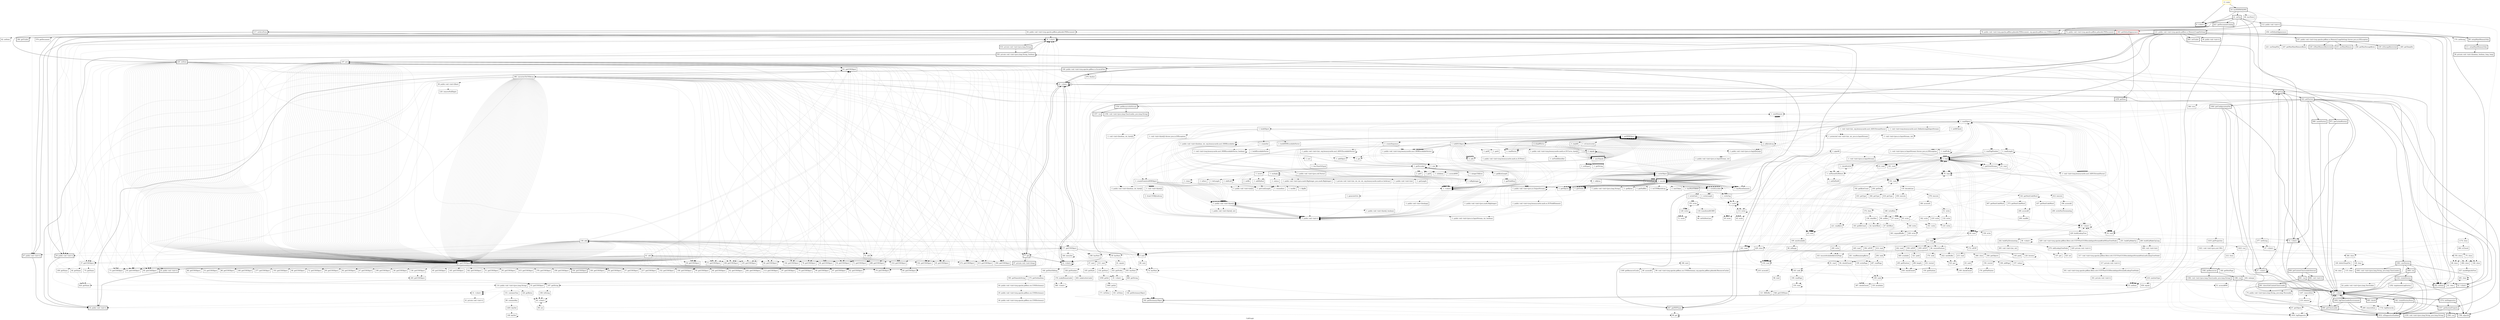digraph "CallGraph" {
    label="CallGraph";
node [shape=box];
"11: main" [color=gold] [style=bold]
"443: getDefaultAppearance" [color=red] [style=bold]
"8: <clinit>" [style=bold]
"18: testPDFBOX2995" [style=bold]
"454: setDefaultAppearance"
"41: setUp" [style=bold]
"48: tearDown"
"34: <clinit>" [style=bold]
"187: getString"
"1259: getItem" [style=bold]
"170: setString"
"377: setString"
"72: <clinit>" [style=bold]
"117: setAcroForm" [style=bold]
"621: getDocumentCatalog" [style=bold]
"72: public void <init>(org.apache.pdfbox.pdmodel.PDDocument)" [style=bold]
"112: public void <init>()" [style=bold]
"57: <clinit>" [style=bold]
"1174: close"
"614: private void <init>(java.lang.String)" [style=bold]
"31: <clinit>"
"36: <clinit>"
"108: toString"
"98: get"
"47: <clinit>"
"53: setItem"
"202: setItem" [style=bold]
"114: public void <init>(java.lang.String)"
"147: <clinit>" [style=bold]
"684: getLog" [style=bold]
"62: setItem"
"220: setItem" [style=bold]
"64: public void <init>(org.apache.pdfbox.pdmodel.PDDocument)"
"78: public void <init>(org.apache.pdfbox.pdmodel.PDDocument, org.apache.pdfbox.cos.COSDictionary)" [style=bold]
"182: getDictionaryObject" [style=bold]
"394: getTrailer" [style=bold]
"39: public void <init>()" [style=bold]
"47: public void <init>()" [style=bold]
"99: setupMainMemoryOnly" [style=bold]
"121: public void <init>(org.apache.pdfbox.io.MemoryUsageSetting)" [style=bold]
"464: isClosed"
"146: close"
"484: close"
"48: close"
"306: close"
"429: close"
"593: private void <init>(java.lang.String, boolean)" [style=bold]
"99: set"
"1247: removeItem"
"107: put"
"269: removeItem"
"34: public void <init>()" [style=bold]
"151: containsChar"
"128: getBytes"
"895: class$" [style=bold]
"800: getClassLoader" [style=bold]
"1574: initDiagnostics" [style=bold]
"1692: logClassLoaderEnvironment" [style=bold]
"342: createFactoryStore" [style=bold]
"1632: isDiagnosticsEnabled" [style=bold]
"1654: logDiagnostic"
"422: getFactory" [style=bold]
"0: getCOSObject"
"314: getCOSObject"
"0: getCOSObject"
"0: getCOSObject"
"0: getCOSObject"
"0: getCOSObject"
"292: getCOSObject"
"0: getCOSObject"
"0: getCOSObject"
"0: getCOSObject"
"0: getCOSObject"
"64: getCOSObject"
"0: getCOSObject"
"102: getCOSObject"
"67: getCOSObject"
"0: getCOSObject"
"0: getCOSObject"
"0: getCOSObject"
"0: getCOSObject"
"61: getCOSObject"
"0: getCOSObject"
"0: getCOSObject"
"0: getCOSObject"
"0: getCOSObject"
"78: getCOSObject"
"0: getCOSObject"
"0: getCOSObject"
"0: getCOSObject"
"0: getCOSObject"
"79: getCOSObject"
"0: getCOSObject"
"0: getCOSObject"
"169: getCOSObject"
"0: getCOSObject"
"82: getCOSObject"
"65: getCOSObject"
"45: getCOSObject"
"0: getCOSObject"
"0: getCOSObject"
"144: getCOSObject"
"0: getCOSObject"
"60: getCOSObject"
"0: getCOSObject"
"0: getCOSObject"
"105: getCOSObject"
"0: getCOSObject"
"0: getCOSObject"
"0: getCOSObject"
"0: getCOSObject"
"0: getCOSObject"
"0: getCOSObject"
"0: getCOSObject"
"61: getCOSObject"
"0: getCOSObject"
"0: getCOSObject"
"71: getCOSObject"
"177: getCOSObject"
"0: getCOSObject"
"0: getCOSObject"
"62: getCOSObject"
"0: getCOSObject"
"0: getCOSObject"
"0: getCOSObject"
"0: getCOSObject"
"0: getCOSObject"
"0: getCOSObject"
"0: getCOSObject"
"0: getCOSObject"
"288: getCOSObject"
"213: getCOSObject"
"0: getCOSObject"
"73: getCOSObject"
"54: getCOSObject"
"0: getCOSObject"
"0: getCOSObject"
"30: getCOSObject"
"0: getCOSObject"
"77: getCOSObject"
"0: getCOSObject"
"0: getCOSObject"
"0: getCOSObject"
"0: getCOSObject"
"0: getCOSObject"
"90: getCOSObject"
"0: getCOSObject"
"37: getCOSObject"
"0: getCOSObject"
"0: getCOSObject"
"46: getCOSObject"
"272: getCOSObject"
"0: getCOSObject"
"0: getCOSObject"
"579: getDocument"
"87: getObject"
"111: setupMainMemoryOnly" [style=bold]
"405: setTrailer" [style=bold]
"100: public void <init>(org.apache.pdfbox.io.ScratchFile)" [style=bold]
"107: public void <init>(org.apache.pdfbox.io.MemoryUsageSetting) throws java.io.IOException" [style=bold]
"38: public void <init>()" [style=bold]
"52: <clinit>" [style=bold]
"43: <clinit>" [style=bold]
"43: <clinit>" [style=bold]
"32: <clinit>" [style=bold]
"567: getPDFName" [style=bold]
"491: clear"
"437: markPagesAsFree"
"138: clear"
"140: deleteTempFile"
"384: getObjects"
"466: close"
"378: close"
"128: iterator"
"39: hasNext"
"180: hasNext"
"74: hasNext"
"305: hasNext"
"0: next"
"0: next"
"0: next"
"0: next"
"119: remove"
"80: containsKey"
"1557: getSystemProperty" [style=bold]
"1786: objectId" [style=bold]
"1732: logHierarchy"
"-1: nextElement"
"-1: hasMoreElements"
"858: getContextClassLoaderInternal" [style=bold]
"971: getCachedFactory" [style=bold]
"1464: getConfigurationFile" [style=bold]
"1061: newFactory" [style=bold]
"384: trim"
"1354: getResourceAsStream" [style=bold]
"999: cacheFactory" [style=bold]
"258: getCOSObject"
"104: getCOSObject" [style=bold]
"100: getCOSObject"
"58: getCOSObject"
"57: getCOSObject"
"217: getCOSObject"
"152: getCOSObject"
"106: getCOSObject"
"55: getCOSObject"
"58: getCOSObject"
"59: getCOSObject"
"62: getCOSObject"
"58: getCOSObject"
"59: getCOSObject"
"66: getCOSObject"
"92: getCOSObject"
"67: getCOSObject"
"57: getCOSObject"
"59: getCOSObject"
"62: getCOSObject"
"283: getCOSObject"
"113: getCOSObject"
"97: getCOSObject"
"70: getCOSObject"
"53: getCOSObject"
"88: getCOSObject"
"168: getCOSObject"
"104: getCOSObject"
"73: getCOSObject"
"277: getCOSObject"
"88: getCOSObject"
"60: getCOSObject"
"193: getCOSObject"
"68: getCOSObject"
"65: getCOSObject"
"65: getCOSObject"
"72: getCOSObject"
"51: add"
"396: converterToCOSArray"
"77: get" [style=bold]
"69: getCOSObject"
"86: getCOSObject"
"61: add"
"166: entrySet"
"56: getCOSObject"
"90: getCOSObject"
"64: getCOSObject"
"47: getCOSObject"
"199: getCOSObject"
"40: getCOSObject"
"85: getCOSObject"
"200: getCOSObject"
"79: getCOSObject"
"67: getCOSObject"
"165: getCOSObject"
"90: getCOSObject"
"56: getCOSObject"
"58: getCOSObject"
"136: getCOSObject"
"342: getCOSObject"
"55: getCOSObject"
"51: getCOSObject"
"62: getCOSObject"
"95: getCOSObject"
"75: getName"
"44: getName"
"109: getName"
"415: getCOSObject"
"376: getCOSObject"
"73: getCOSObject"
"72: getCOSObject"
"56: private void <init>(boolean, boolean, long, long)" [style=bold]
"476: finalize"
"247: getMaxMainMemoryBytes"
"230: isMainMemoryRestricted" [style=bold]
"210: useMainMemory" [style=bold]
"256: getMaxStorageBytes"
"239: isStorageRestricted" [style=bold]
"265: getTempDir"
"221: useTempFile"
"81: clear"
"115: clear"
"44: clear"
"157: values"
"146: getNextSibling"
"61: equals"
"47: next"
"186: next"
"80: next"
"311: next"
"1283: keySet"
"1560: run" [style=bold]
"1559: void <init>(java.lang.String, java.lang.String)" [style=bold]
"-1: readObject"
"861: run" [style=bold]
"860: void <init>()" [style=bold]
"1382: getResources" [style=bold]
"1419: getProperties"
"1064: run" [style=bold]
"1063: void <init>(java.lang.String, java.lang.ClassLoader)" [style=bold]
"1357: run" [style=bold]
"1356: void <init>(java.lang.ClassLoader, java.lang.String)" [style=bold]
"158: add"
"38: public void <init>(float)"
"31: <clinit>"
"97: private void <init>(long)" [style=bold]
"624: getName"
"175: getOutlineItem"
"57: <clinit>"
"99: void <init>(org.apache.pdfbox.cos.COSDictionary, org.apache.pdfbox.pdmodel.ResourceCache)"
"1349: getResourceCache"
"216: access$3"
"40: access$4"
"105: getStyle"
"134: getStart"
"163: getPrefix"
"338: getNumber"
"148: keySet"
"-1: readObject"
"891: directGetContextClassLoader" [style=bold]
"1386: run" [style=bold]
"1384: void <init>(java.lang.ClassLoader, java.lang.String)" [style=bold]
"1423: run"
"1421: void <init>(java.net.URL)"
"1122: createFactory" [style=bold]
"120: removeNullDigits"
"25: public void <init>()" [style=bold]
"41: private void <init>()"
"64: public void <init>(org.apache.pdfbox.cos.COSDictionary)"
"218: sanitizeType"
"35: <clinit>"
"595: getNameAsString"
"1058: getInt"
"660: getString"
"368: <clinit>"
"404: makeLetterLabel"
"376: makeRomanLabel"
"-1: readTagNumber"
"-1: getDERObject"
"-1: void <init>(org.bouncycastle.asn1.ASN1StreamParser)"
"-1: getDERObject"
"-1: void <init>(org.bouncycastle.asn1.ASN1StreamParser)"
"-1: getDERObject"
"-1: void <init>(org.bouncycastle.asn1.ASN1StreamParser)"
"-1: public void <init>(java.io.InputStream)"
"-1: getDERObject"
"-1: protected void <init>(int, int, java.io.InputStream)"
"-1: getDERObject"
"-1: void <init>(int, org.bouncycastle.asn1.ASN1StreamParser)"
"-1: void <init>(java.io.InputStream) throws java.io.IOException"
"-1: buildObject"
"-1: readLength"
"75: public void <init>(java.lang.String, java.lang.Throwable)"
"51: access$000"
"75: close"
"212: close"
"62: public void <init>(java.lang.Throwable)"
"1292: implementsLogFactory"
"45: public void <init>(org.apache.pdfbox.cos.COSDictionary)"
"636: equals"
"548: getCOSName"
"1085: getInt"
"218: read"
"45: read"
"-1: read"
"-1: read"
"59: read"
"70: read"
"64: read"
"101: read"
"-1: read"
"-1: readVector"
"-1: void <init>(org.bouncycastle.asn1.DEREncodableVector, boolean)"
"-1: public void <init>(org.bouncycastle.asn1.DEREncodableVector)"
"-1: <clinit>"
"-1: public void <init>(byte[])"
"-1: getOctetStream"
"-1: readAll"
"-1: public void <init>(java.io.InputStream, int)"
"-1: <clinit>"
"-1: public void <init>(boolean, int, org.bouncycastle.asn1.DEREncodable)"
"-1: public void <init>(byte[])"
"-1: toByteArray"
"-1: public void <init>(boolean, int, org.bouncycastle.asn1.DEREncodable)"
"-1: get"
"-1: size"
"-1: rLoadVector"
"-1: isConstructed"
"-1: <clinit>"
"-1: <clinit>"
"-1: createSequence"
"-1: createSequence"
"-1: public void <init>(int, org.bouncycastle.asn1.ASN1EncodableVector)"
"-1: void <init>(java.io.InputStream)"
"-1: checkForEof"
"-1: <clinit>"
"-1: public void <init>(boolean, int, byte[])"
"-1: void <init>(byte[]) throws java.io.IOException"
"-1: public void <init>(java.util.Vector)"
"-1: buildDEREncodableVector"
"-1: void <init>(boolean, int, byte[])"
"-1: void <init>(java.io.InputStream, int)"
"-1: createSet"
"-1: createPrimitiveDERObject"
"-1: readLength"
"44: public void <init>(org.apache.pdfbox.cos.COSDictionary)"
"144: getDictionaryObject"
"161: intValue"
"171: intValue"
"163: seek"
"109: nextAvailable"
"-1: readObject"
"-1: getOctetStream"
"-1: getOctetStream"
"72: <clinit>"
"46: restorePosition"
"77: read"
"215: read"
"414: read"
"172: isEOF"
"350: isEOF"
"459: isEOF"
"394: isEOF"
"192: getByteCount"
"204: getData"
"118: decodeLine"
"-1: setParentEofDetect"
"-1: public void <init>()"
"-1: add"
"-1: getDERObject"
"-1: getDERObject"
"-1: getDERObject"
"-1: getDERObject"
"-1: getDERObject"
"-1: getDERObject"
"-1: void <init>(org.bouncycastle.asn1.DEREncodableVector, boolean)"
"-1: public void <init>(org.bouncycastle.asn1.DEREncodableVector)"
"-1: void <init>(org.bouncycastle.asn1.ASN1StreamParser)"
"-1: pipeAll"
"-1: public void <init>()"
"-1: public void <init>()"
"-1: public void <init>(boolean, int, org.bouncycastle.asn1.DEREncodable)"
"-1: public void <init>(byte[])"
"-1: readFully"
"-1: public void <init>()"
"-1: public void <init>()"
"-1: public void <init>(int, org.bouncycastle.asn1.ASN1EncodableVector)"
"-1: public void <init>()"
"-1: toBytes"
"-1: public void <init>(java.io.InputStream)"
"-1: buildEncodableVector"
"-1: public void <init>()"
"-1: public void <init>(byte[])"
"-1: void <init>(byte[])"
"-1: void <init>(byte[])"
"-1: public void <init>(byte[])"
"-1: public void <init>(byte[])"
"-1: public void <init>(byte[])"
"-1: void <init>(byte[])"
"-1: public void <init>(byte[])"
"-1: public void <init>(byte[])"
"-1: public void <init>(byte[])"
"-1: public void <init>(byte[])"
"-1: void <init>(byte[])"
"-1: public void <init>(byte[])"
"-1: public void <init>(byte[])"
"-1: public void <init>(byte[])"
"-1: public void <init>(byte[], int)"
"-1: <clinit>"
"-1: <clinit>"
"-1: <clinit>"
"-1: <clinit>"
"190: readPage"
"185: seek"
"96: inRange"
"-1: void <init>(org.bouncycastle.asn1.DefiniteLengthInputStream)"
"-1: void <init>(org.bouncycastle.asn1.ASN1StreamParser)"
"-1: void <init>(org.bouncycastle.asn1.ASN1StreamParser)"
"-1: set00Check"
"294: seek"
"63: seek"
"176: seek"
"109: checkClosed"
"98: read"
"436: checkClosed"
"523: get"
"94: checkClosed"
"163: ensureAvailableBytesInPage"
"145: peek"
"321: peek"
"55: <clinit>"
"412: execute"
"450: execute"
"378: execute"
"455: getType"
"384: getType"
"418: getType"
"343: getNextCodeWord"
"174: clear"
"221: readByte"
"-1: setEofOn00"
"-1: public void <init>()"
"-1: toASN1Object"
"-1: toASN1Object"
"-1: toASN1Object"
"-1: toASN1Object"
"-1: toASN1Object"
"-1: toASN1Object"
"-1: toASN1Object"
"-1: toASN1Object"
"-1: toASN1Object"
"-1: toASN1Object"
"-1: public void <init>()"
"-1: sort"
"-1: addObject"
"-1: public void <init>()"
"-1: addObject"
"-1: write"
"59: write"
"113: write"
"45: write"
"65: write"
"241: read"
"63: read"
"-1: read"
"-1: read"
"43: read"
"181: read"
"77: read"
"-1: read"
"-1: readFully"
"-1: getEncoded"
"-1: public void <init>()"
"-1: getOctets"
"-1: getOctets"
"-1: public void <init>(java.io.InputStream, int)"
"-1: fromUTF8ByteArray"
"-1: public void <init>(boolean)"
"-1: public void <init>()"
"150: read"
"139: invalidate"
"287: readPage"
"339: writePage"
"121: fillBuffer"
"387: checkClosed"
"108: addPage"
"156: rewind"
"332: rewind"
"317: void <init>(org.apache.pdfbox.filter.ccitt.CCITTFaxG31DDecodeInputStream$NonLeafLookupTreeNode)"
"229: buildLookupTree"
"198: access$2"
"186: access$1"
"407: getNextCodeWord"
"437: getNextCodeWord"
"373: getNextCodeWord"
"337: get"
"206: access$0"
"183: getBitCount"
"138: clearBits"
"-1: getEncoded"
"-1: getEncoded"
"-1: <clinit>"
"-1: integerToBytes"
"-1: toBigInteger"
"-1: toBigInteger"
"-1: getByteLength"
"-1: public void <init>(java.math.BigInteger)"
"-1: public void <init>(org.bouncycastle.math.ec.ECPoint)"
"-1: public void <init>(org.bouncycastle.math.ec.ECCurve, byte[])"
"-1: public void <init>(int)"
"-1: public void <init>(byte[])"
"-1: public void <init>(org.bouncycastle.math.ec.ECFieldElement)"
"-1: getB"
"-1: getA"
"-1: equals"
"-1: lessThanOrEqual"
"-1: getEncoded"
"98: setOnNewLine"
"228: write"
"125: write"
"351: write"
"91: read"
"242: read"
"445: read"
"-1: writeObject"
"-1: public void <init>(java.io.OutputStream)"
"-1: public void <init>(java.io.InputStream, int, boolean)"
"-1: public void <init>()"
"160: getNewPage"
"176: getFilePointer"
"150: getPosition"
"317: private void <init>()"
"38: <clinit>"
"429: void <init>(org.apache.pdfbox.filter.ccitt.CCITTFaxG31DDecodeInputStream$EndOfLineTreeNode)"
"242: buildUpTerminating"
"251: buildUpMakeUp"
"260: buildUpMakeUpLong"
"270: addLookupTreeNode"
"200: writeNonTerminating"
"188: writeRun"
"208: readBit"
"42: byteOffset"
"-1: <clinit>"
"-1: multiply"
"-1: multiply"
"-1: invert"
"-1: invert"
"-1: getY"
"-1: getX"
"-1: isInfinity"
"-1: <clinit>"
"-1: access$000"
"-1: public void <init>()"
"-1: toBigInteger"
"-1: getFieldSize"
"-1: getFieldSize"
"-1: setFieldIdentifier"
"-1: asn1Equals"
"-1: asn1Equals"
"-1: asn1Equals"
"-1: asn1Equals"
"-1: asn1Equals"
"-1: asn1Equals"
"-1: asn1Equals"
"-1: asn1Equals"
"-1: asn1Equals"
"-1: asn1Equals"
"-1: asn1Equals"
"-1: asn1Equals"
"-1: asn1Equals"
"-1: asn1Equals"
"-1: asn1Equals"
"-1: asn1Equals"
"-1: asn1Equals"
"-1: asn1Equals"
"-1: asn1Equals"
"-1: asn1Equals"
"-1: asn1Equals"
"-1: asn1Equals"
"401: expandBuffer"
"469: available"
"422: nextBuffer"
"261: readRemainingBytes"
"-1: writeNull"
"-1: encode"
"-1: encode"
"-1: encode"
"-1: encode"
"-1: encode"
"-1: encode"
"-1: encode"
"-1: encode"
"-1: encode"
"-1: encode"
"-1: encode"
"-1: encode"
"-1: encode"
"-1: encode"
"-1: encode"
"-1: encode"
"-1: encode"
"-1: encode"
"-1: encode"
"-1: encode"
"-1: encode"
"-1: encode"
"-1: encode"
"-1: encode"
"-1: encode"
"-1: encode"
"-1: encode"
"-1: encode"
"-1: public void <init>(java.io.OutputStream)"
"202: enlarge"
"301: void <init>(org.apache.pdfbox.filter.ccitt.CCITTFaxG31DDecodeInputStream$LookupTreeNode)"
"429: private void <init>()"
"365: void <init>(int, int)"
"400: void <init>(int)"
"325: set"
"96: setBits"
"-1: public void <init>(java.math.BigInteger, java.math.BigInteger)"
"-1: multiply"
"-1: private void <init>(int, int, int, int, org.bouncycastle.math.ec.IntArray)"
"-1: reduce"
"-1: clone"
"-1: shiftLeft"
"-1: addShifted"
"-1: bitLength"
"-1: isZero"
"-1: public void <init>(int)"
"-1: setBit"
"-1: getUsedLength"
"-1: size"
"-1: equals"
"-1: getObjects"
"-1: getObjects"
"-1: size"
"-1: size"
"-1: getObjects"
"-1: areEqual"
"-1: getString"
"-1: getString"
"-1: getString"
"-1: getString"
"-1: getString"
"-1: getString"
"-1: getString"
"-1: getString"
"-1: getString"
"205: getPosition"
"298: length"
"-1: getOctets"
"-1: writeEncoded"
"-1: getOctets"
"-1: getOctets"
"-1: writeEncoded"
"-1: writeObject"
"-1: writeObject"
"-1: getOctets"
"-1: toUTF8ByteArray"
"-1: getOctets"
"-1: writeField"
"-1: writeField"
"-1: nextToken"
"-1: hasMoreTokens"
"-1: public void <init>(java.lang.String)"
"-1: getOctets"
"-1: writeTag"
"-1: getObjects"
"-1: getOctets"
"-1: getEncoded"
"-1: getBytes"
"-1: getPadBits"
"-1: getOctets"
"-1: getOctets"
"301: private void <init>()"
"47: bitOffset"
"-1: public void <init>()"
"-1: resizedInts"
"-1: shiftLeft"
"-1: public void <init>(int[])"
"-1: getLength"
"-1: testBit"
"-1: flipBit"
"-1: clone"
"-1: public void <init>(byte[])"
"-1: write"
"-1: writeLength"
"-1: toUTF8ByteArray"
"51: write"
"59: write"
"155: write"
"128: write"
"57: write"
"71: write"
"-1: generateOcts"
"-1: public void <init>(byte[], boolean)"
"132: write"
"342: write"
"219: write"
"118: transformASCII85"
"200: write"
"138: write"
"308: write"
"11: main"->"8: <clinit>";

"11: main"->"18: testPDFBOX2995";

"8: <clinit>"->"8: <clinit>";

"18: testPDFBOX2995"->"8: <clinit>";

"18: testPDFBOX2995"->"443: getDefaultAppearance";

"18: testPDFBOX2995"->"454: setDefaultAppearance" [style=dotted];

"18: testPDFBOX2995"->"41: setUp";

"18: testPDFBOX2995"->"48: tearDown" [style=dotted];

"443: getDefaultAppearance"->"34: <clinit>";

"443: getDefaultAppearance"->"187: getString" [style=dotted];

"443: getDefaultAppearance"->"1259: getItem";

"454: setDefaultAppearance"->"34: <clinit>" [style=dotted];

"454: setDefaultAppearance"->"170: setString" [style=dotted];

"454: setDefaultAppearance"->"377: setString" [style=dotted];

"41: setUp"->"72: <clinit>";

"41: setUp"->"117: setAcroForm";

"41: setUp"->"621: getDocumentCatalog";

"41: setUp"->"72: public void <init>(org.apache.pdfbox.pdmodel.PDDocument)";

"41: setUp"->"112: public void <init>()";

"41: setUp"->"8: <clinit>";

"41: setUp"->"57: <clinit>";

"48: tearDown"->"8: <clinit>" [style=dotted];

"48: tearDown"->"1174: close" [style=dotted];

"34: <clinit>"->"34: <clinit>";

"34: <clinit>"->"614: private void <init>(java.lang.String)";

"187: getString"->"31: <clinit>" [style=dotted];

"187: getString"->"36: <clinit>" [style=dotted];

"187: getString"->"108: toString" [style=dotted];

"1259: getItem"->"98: get" [style=dotted];

"377: setString"->"47: <clinit>" [style=dotted];

"377: setString"->"53: setItem" [style=dotted];

"377: setString"->"202: setItem" [style=dotted];

"377: setString"->"114: public void <init>(java.lang.String)" [style=dotted];

"72: <clinit>"->"147: <clinit>";

"72: <clinit>"->"72: <clinit>";

"72: <clinit>"->"684: getLog";

"117: setAcroForm"->"34: <clinit>";

"117: setAcroForm"->"62: setItem" [style=dotted];

"117: setAcroForm"->"220: setItem";

"621: getDocumentCatalog"->"34: <clinit>";

"621: getDocumentCatalog"->"64: public void <init>(org.apache.pdfbox.pdmodel.PDDocument)" [style=dotted];

"621: getDocumentCatalog"->"78: public void <init>(org.apache.pdfbox.pdmodel.PDDocument, org.apache.pdfbox.cos.COSDictionary)";

"621: getDocumentCatalog"->"182: getDictionaryObject";

"621: getDocumentCatalog"->"394: getTrailer";

"72: public void <init>(org.apache.pdfbox.pdmodel.PDDocument)"->"34: <clinit>";

"72: public void <init>(org.apache.pdfbox.pdmodel.PDDocument)"->"53: setItem" [style=dotted];

"72: public void <init>(org.apache.pdfbox.pdmodel.PDDocument)"->"202: setItem";

"72: public void <init>(org.apache.pdfbox.pdmodel.PDDocument)"->"39: public void <init>()";

"72: public void <init>(org.apache.pdfbox.pdmodel.PDDocument)"->"47: public void <init>()";

"112: public void <init>()"->"99: setupMainMemoryOnly";

"112: public void <init>()"->"121: public void <init>(org.apache.pdfbox.io.MemoryUsageSetting)";

"57: <clinit>"->"147: <clinit>";

"57: <clinit>"->"57: <clinit>";

"57: <clinit>"->"684: getLog";

"1174: close"->"464: isClosed" [style=dotted];

"1174: close"->"146: close" [style=dotted];

"1174: close"->"484: close" [style=dotted];

"1174: close"->"48: close" [style=dotted];

"1174: close"->"306: close" [style=dotted];

"1174: close"->"429: close" [style=dotted];

"614: private void <init>(java.lang.String)"->"593: private void <init>(java.lang.String, boolean)";

"31: <clinit>"->"31: <clinit>" [style=dotted];

"36: <clinit>"->"36: <clinit>" [style=dotted];

"36: <clinit>"->"99: set" [style=dotted];

"108: toString"->"36: <clinit>" [style=dotted];

"98: get"->"98: get" [style=dotted];

"47: <clinit>"->"147: <clinit>" [style=dotted];

"47: <clinit>"->"47: <clinit>" [style=dotted];

"47: <clinit>"->"684: getLog" [style=dotted];

"202: setItem"->"1247: removeItem" [style=dotted];

"202: setItem"->"107: put" [style=dotted];

"202: setItem"->"269: removeItem" [style=dotted];

"114: public void <init>(java.lang.String)"->"36: <clinit>" [style=dotted];

"114: public void <init>(java.lang.String)"->"34: public void <init>()" [style=dotted];

"114: public void <init>(java.lang.String)"->"31: <clinit>" [style=dotted];

"114: public void <init>(java.lang.String)"->"151: containsChar" [style=dotted];

"114: public void <init>(java.lang.String)"->"128: getBytes" [style=dotted];

"147: <clinit>"->"147: <clinit>";

"147: <clinit>"->"895: class$";

"147: <clinit>"->"800: getClassLoader";

"147: <clinit>"->"1574: initDiagnostics";

"147: <clinit>"->"1692: logClassLoaderEnvironment";

"147: <clinit>"->"342: createFactoryStore";

"147: <clinit>"->"1632: isDiagnosticsEnabled";

"147: <clinit>"->"1654: logDiagnostic" [style=dotted];

"684: getLog"->"147: <clinit>";

"684: getLog"->"422: getFactory";

"220: setItem"->"0: getCOSObject" [style=dotted];

"220: setItem"->"53: setItem" [style=dotted];

"220: setItem"->"202: setItem";

"220: setItem"->"314: getCOSObject" [style=dotted];

"220: setItem"->"0: getCOSObject" [style=dotted];

"220: setItem"->"0: getCOSObject" [style=dotted];

"220: setItem"->"0: getCOSObject" [style=dotted];

"220: setItem"->"0: getCOSObject" [style=dotted];

"220: setItem"->"292: getCOSObject" [style=dotted];

"220: setItem"->"0: getCOSObject" [style=dotted];

"220: setItem"->"0: getCOSObject" [style=dotted];

"220: setItem"->"0: getCOSObject" [style=dotted];

"220: setItem"->"0: getCOSObject" [style=dotted];

"220: setItem"->"64: getCOSObject" [style=dotted];

"220: setItem"->"0: getCOSObject" [style=dotted];

"220: setItem"->"102: getCOSObject" [style=dotted];

"220: setItem"->"67: getCOSObject" [style=dotted];

"220: setItem"->"0: getCOSObject" [style=dotted];

"220: setItem"->"0: getCOSObject" [style=dotted];

"220: setItem"->"0: getCOSObject" [style=dotted];

"220: setItem"->"0: getCOSObject" [style=dotted];

"220: setItem"->"61: getCOSObject" [style=dotted];

"220: setItem"->"0: getCOSObject" [style=dotted];

"220: setItem"->"0: getCOSObject" [style=dotted];

"220: setItem"->"0: getCOSObject" [style=dotted];

"220: setItem"->"0: getCOSObject" [style=dotted];

"220: setItem"->"78: getCOSObject" [style=dotted];

"220: setItem"->"0: getCOSObject" [style=dotted];

"220: setItem"->"0: getCOSObject" [style=dotted];

"220: setItem"->"0: getCOSObject" [style=dotted];

"220: setItem"->"0: getCOSObject" [style=dotted];

"220: setItem"->"79: getCOSObject" [style=dotted];

"220: setItem"->"0: getCOSObject" [style=dotted];

"220: setItem"->"0: getCOSObject" [style=dotted];

"220: setItem"->"169: getCOSObject" [style=dotted];

"220: setItem"->"0: getCOSObject" [style=dotted];

"220: setItem"->"82: getCOSObject" [style=dotted];

"220: setItem"->"65: getCOSObject" [style=dotted];

"220: setItem"->"45: getCOSObject" [style=dotted];

"220: setItem"->"0: getCOSObject" [style=dotted];

"220: setItem"->"0: getCOSObject" [style=dotted];

"220: setItem"->"144: getCOSObject" [style=dotted];

"220: setItem"->"0: getCOSObject" [style=dotted];

"220: setItem"->"60: getCOSObject" [style=dotted];

"220: setItem"->"0: getCOSObject" [style=dotted];

"220: setItem"->"0: getCOSObject" [style=dotted];

"220: setItem"->"105: getCOSObject" [style=dotted];

"220: setItem"->"0: getCOSObject" [style=dotted];

"220: setItem"->"0: getCOSObject" [style=dotted];

"220: setItem"->"0: getCOSObject" [style=dotted];

"220: setItem"->"0: getCOSObject" [style=dotted];

"220: setItem"->"0: getCOSObject" [style=dotted];

"220: setItem"->"0: getCOSObject" [style=dotted];

"220: setItem"->"0: getCOSObject" [style=dotted];

"220: setItem"->"61: getCOSObject" [style=dotted];

"220: setItem"->"0: getCOSObject" [style=dotted];

"220: setItem"->"0: getCOSObject" [style=dotted];

"220: setItem"->"71: getCOSObject" [style=dotted];

"220: setItem"->"177: getCOSObject" [style=dotted];

"220: setItem"->"0: getCOSObject" [style=dotted];

"220: setItem"->"0: getCOSObject" [style=dotted];

"220: setItem"->"62: getCOSObject" [style=dotted];

"220: setItem"->"0: getCOSObject" [style=dotted];

"220: setItem"->"0: getCOSObject" [style=dotted];

"220: setItem"->"0: getCOSObject" [style=dotted];

"220: setItem"->"0: getCOSObject" [style=dotted];

"220: setItem"->"0: getCOSObject" [style=dotted];

"220: setItem"->"0: getCOSObject" [style=dotted];

"220: setItem"->"0: getCOSObject" [style=dotted];

"220: setItem"->"0: getCOSObject" [style=dotted];

"220: setItem"->"288: getCOSObject" [style=dotted];

"220: setItem"->"213: getCOSObject" [style=dotted];

"220: setItem"->"0: getCOSObject" [style=dotted];

"220: setItem"->"73: getCOSObject" [style=dotted];

"220: setItem"->"54: getCOSObject" [style=dotted];

"220: setItem"->"0: getCOSObject" [style=dotted];

"220: setItem"->"0: getCOSObject" [style=dotted];

"220: setItem"->"30: getCOSObject" [style=dotted];

"220: setItem"->"0: getCOSObject" [style=dotted];

"220: setItem"->"77: getCOSObject" [style=dotted];

"220: setItem"->"0: getCOSObject" [style=dotted];

"220: setItem"->"0: getCOSObject" [style=dotted];

"220: setItem"->"0: getCOSObject" [style=dotted];

"220: setItem"->"0: getCOSObject" [style=dotted];

"220: setItem"->"0: getCOSObject" [style=dotted];

"220: setItem"->"90: getCOSObject" [style=dotted];

"220: setItem"->"0: getCOSObject" [style=dotted];

"220: setItem"->"37: getCOSObject" [style=dotted];

"220: setItem"->"0: getCOSObject" [style=dotted];

"220: setItem"->"0: getCOSObject" [style=dotted];

"220: setItem"->"46: getCOSObject" [style=dotted];

"220: setItem"->"272: getCOSObject" [style=dotted];

"220: setItem"->"0: getCOSObject" [style=dotted];

"220: setItem"->"0: getCOSObject" [style=dotted];

"64: public void <init>(org.apache.pdfbox.pdmodel.PDDocument)"->"34: <clinit>" [style=dotted];

"64: public void <init>(org.apache.pdfbox.pdmodel.PDDocument)"->"53: setItem" [style=dotted];

"64: public void <init>(org.apache.pdfbox.pdmodel.PDDocument)"->"202: setItem" [style=dotted];

"64: public void <init>(org.apache.pdfbox.pdmodel.PDDocument)"->"394: getTrailer" [style=dotted];

"64: public void <init>(org.apache.pdfbox.pdmodel.PDDocument)"->"579: getDocument" [style=dotted];

"64: public void <init>(org.apache.pdfbox.pdmodel.PDDocument)"->"47: public void <init>()" [style=dotted];

"182: getDictionaryObject"->"87: getObject" [style=dotted];

"182: getDictionaryObject"->"98: get" [style=dotted];

"39: public void <init>()"->"34: public void <init>()";

"47: public void <init>()"->"34: public void <init>()";

"99: setupMainMemoryOnly"->"111: setupMainMemoryOnly";

"121: public void <init>(org.apache.pdfbox.io.MemoryUsageSetting)"->"39: public void <init>()";

"121: public void <init>(org.apache.pdfbox.io.MemoryUsageSetting)"->"53: setItem" [style=dotted];

"121: public void <init>(org.apache.pdfbox.io.MemoryUsageSetting)"->"202: setItem";

"121: public void <init>(org.apache.pdfbox.io.MemoryUsageSetting)"->"47: public void <init>()";

"121: public void <init>(org.apache.pdfbox.io.MemoryUsageSetting)"->"405: setTrailer";

"121: public void <init>(org.apache.pdfbox.io.MemoryUsageSetting)"->"100: public void <init>(org.apache.pdfbox.io.ScratchFile)";

"121: public void <init>(org.apache.pdfbox.io.MemoryUsageSetting)"->"107: public void <init>(org.apache.pdfbox.io.MemoryUsageSetting) throws java.io.IOException";

"121: public void <init>(org.apache.pdfbox.io.MemoryUsageSetting)"->"38: public void <init>()";

"121: public void <init>(org.apache.pdfbox.io.MemoryUsageSetting)"->"52: <clinit>";

"121: public void <init>(org.apache.pdfbox.io.MemoryUsageSetting)"->"72: <clinit>";

"121: public void <init>(org.apache.pdfbox.io.MemoryUsageSetting)"->"43: <clinit>";

"121: public void <init>(org.apache.pdfbox.io.MemoryUsageSetting)"->"34: <clinit>";

"121: public void <init>(org.apache.pdfbox.io.MemoryUsageSetting)"->"43: <clinit>";

"121: public void <init>(org.apache.pdfbox.io.MemoryUsageSetting)"->"32: <clinit>";

"121: public void <init>(org.apache.pdfbox.io.MemoryUsageSetting)"->"99: setupMainMemoryOnly";

"121: public void <init>(org.apache.pdfbox.io.MemoryUsageSetting)"->"567: getPDFName";

"146: close"->"491: clear" [style=dotted];

"484: close"->"437: markPagesAsFree" [style=dotted];

"306: close"->"138: clear" [style=dotted];

"306: close"->"140: deleteTempFile" [style=dotted];

"429: close"->"384: getObjects" [style=dotted];

"429: close"->"466: close" [style=dotted];

"429: close"->"378: close" [style=dotted];

"429: close"->"128: iterator" [style=dotted];

"429: close"->"87: getObject" [style=dotted];

"429: close"->"39: hasNext" [style=dotted];

"429: close"->"180: hasNext" [style=dotted];

"429: close"->"74: hasNext" [style=dotted];

"429: close"->"305: hasNext" [style=dotted];

"429: close"->"0: next" [style=dotted];

"429: close"->"0: next" [style=dotted];

"429: close"->"0: next" [style=dotted];

"429: close"->"0: next" [style=dotted];

"593: private void <init>(java.lang.String, boolean)"->"34: <clinit>";

"593: private void <init>(java.lang.String, boolean)"->"107: put" [style=dotted];

"593: private void <init>(java.lang.String, boolean)"->"34: public void <init>()";

"99: set"->"36: <clinit>" [style=dotted];

"99: set"->"107: put" [style=dotted];

"1247: removeItem"->"119: remove" [style=dotted];

"107: put"->"34: <clinit>" [style=dotted];

"107: put"->"107: put" [style=dotted];

"107: put"->"53: setItem" [style=dotted];

"107: put"->"202: setItem" [style=dotted];

"107: put"->"314: getCOSObject" [style=dotted];

"107: put"->"0: getCOSObject" [style=dotted];

"107: put"->"0: getCOSObject" [style=dotted];

"107: put"->"0: getCOSObject" [style=dotted];

"107: put"->"0: getCOSObject" [style=dotted];

"107: put"->"292: getCOSObject" [style=dotted];

"107: put"->"0: getCOSObject" [style=dotted];

"107: put"->"0: getCOSObject" [style=dotted];

"107: put"->"0: getCOSObject" [style=dotted];

"107: put"->"0: getCOSObject" [style=dotted];

"107: put"->"64: getCOSObject" [style=dotted];

"107: put"->"0: getCOSObject" [style=dotted];

"107: put"->"102: getCOSObject" [style=dotted];

"107: put"->"67: getCOSObject" [style=dotted];

"107: put"->"0: getCOSObject" [style=dotted];

"107: put"->"0: getCOSObject" [style=dotted];

"107: put"->"0: getCOSObject" [style=dotted];

"107: put"->"0: getCOSObject" [style=dotted];

"107: put"->"61: getCOSObject" [style=dotted];

"107: put"->"0: getCOSObject" [style=dotted];

"107: put"->"0: getCOSObject" [style=dotted];

"107: put"->"0: getCOSObject" [style=dotted];

"107: put"->"0: getCOSObject" [style=dotted];

"107: put"->"78: getCOSObject" [style=dotted];

"107: put"->"0: getCOSObject" [style=dotted];

"107: put"->"0: getCOSObject" [style=dotted];

"107: put"->"0: getCOSObject" [style=dotted];

"107: put"->"0: getCOSObject" [style=dotted];

"107: put"->"79: getCOSObject" [style=dotted];

"107: put"->"0: getCOSObject" [style=dotted];

"107: put"->"0: getCOSObject" [style=dotted];

"107: put"->"169: getCOSObject" [style=dotted];

"107: put"->"0: getCOSObject" [style=dotted];

"107: put"->"82: getCOSObject" [style=dotted];

"107: put"->"65: getCOSObject" [style=dotted];

"107: put"->"45: getCOSObject" [style=dotted];

"107: put"->"0: getCOSObject" [style=dotted];

"107: put"->"0: getCOSObject" [style=dotted];

"107: put"->"144: getCOSObject" [style=dotted];

"107: put"->"0: getCOSObject" [style=dotted];

"107: put"->"60: getCOSObject" [style=dotted];

"107: put"->"0: getCOSObject" [style=dotted];

"107: put"->"0: getCOSObject" [style=dotted];

"107: put"->"105: getCOSObject" [style=dotted];

"107: put"->"0: getCOSObject" [style=dotted];

"107: put"->"0: getCOSObject" [style=dotted];

"107: put"->"0: getCOSObject" [style=dotted];

"107: put"->"0: getCOSObject" [style=dotted];

"107: put"->"0: getCOSObject" [style=dotted];

"107: put"->"0: getCOSObject" [style=dotted];

"107: put"->"0: getCOSObject" [style=dotted];

"107: put"->"61: getCOSObject" [style=dotted];

"107: put"->"0: getCOSObject" [style=dotted];

"107: put"->"0: getCOSObject" [style=dotted];

"107: put"->"71: getCOSObject" [style=dotted];

"107: put"->"177: getCOSObject" [style=dotted];

"107: put"->"0: getCOSObject" [style=dotted];

"107: put"->"0: getCOSObject" [style=dotted];

"107: put"->"62: getCOSObject" [style=dotted];

"107: put"->"0: getCOSObject" [style=dotted];

"107: put"->"0: getCOSObject" [style=dotted];

"107: put"->"0: getCOSObject" [style=dotted];

"107: put"->"0: getCOSObject" [style=dotted];

"107: put"->"0: getCOSObject" [style=dotted];

"107: put"->"0: getCOSObject" [style=dotted];

"107: put"->"0: getCOSObject" [style=dotted];

"107: put"->"0: getCOSObject" [style=dotted];

"107: put"->"288: getCOSObject" [style=dotted];

"107: put"->"213: getCOSObject" [style=dotted];

"107: put"->"0: getCOSObject" [style=dotted];

"107: put"->"73: getCOSObject" [style=dotted];

"107: put"->"54: getCOSObject" [style=dotted];

"107: put"->"0: getCOSObject" [style=dotted];

"107: put"->"0: getCOSObject" [style=dotted];

"107: put"->"30: getCOSObject" [style=dotted];

"107: put"->"0: getCOSObject" [style=dotted];

"107: put"->"77: getCOSObject" [style=dotted];

"107: put"->"0: getCOSObject" [style=dotted];

"107: put"->"0: getCOSObject" [style=dotted];

"107: put"->"0: getCOSObject" [style=dotted];

"107: put"->"0: getCOSObject" [style=dotted];

"107: put"->"0: getCOSObject" [style=dotted];

"107: put"->"90: getCOSObject" [style=dotted];

"107: put"->"0: getCOSObject" [style=dotted];

"107: put"->"37: getCOSObject" [style=dotted];

"107: put"->"0: getCOSObject" [style=dotted];

"107: put"->"0: getCOSObject" [style=dotted];

"107: put"->"46: getCOSObject" [style=dotted];

"107: put"->"272: getCOSObject" [style=dotted];

"107: put"->"0: getCOSObject" [style=dotted];

"107: put"->"0: getCOSObject" [style=dotted];

"107: put"->"0: getCOSObject" [style=dotted];

"107: put"->"567: getPDFName" [style=dotted];

"151: containsChar"->"36: <clinit>" [style=dotted];

"151: containsChar"->"80: containsKey" [style=dotted];

"128: getBytes"->"36: <clinit>" [style=dotted];

"128: getBytes"->"98: get" [style=dotted];

"800: getClassLoader"->"147: <clinit>";

"800: getClassLoader"->"1632: isDiagnosticsEnabled";

"800: getClassLoader"->"1654: logDiagnostic" [style=dotted];

"1574: initDiagnostics"->"147: <clinit>";

"1574: initDiagnostics"->"1557: getSystemProperty";

"1574: initDiagnostics"->"1786: objectId";

"1692: logClassLoaderEnvironment"->"147: <clinit>";

"1692: logClassLoaderEnvironment"->"1632: isDiagnosticsEnabled";

"1692: logClassLoaderEnvironment"->"1654: logDiagnostic" [style=dotted];

"1692: logClassLoaderEnvironment"->"800: getClassLoader";

"1692: logClassLoaderEnvironment"->"1786: objectId";

"1692: logClassLoaderEnvironment"->"1732: logHierarchy" [style=dotted];

"342: createFactoryStore"->"147: <clinit>";

"342: createFactoryStore"->"1557: getSystemProperty";

"342: createFactoryStore"->"1632: isDiagnosticsEnabled";

"342: createFactoryStore"->"1654: logDiagnostic" [style=dotted];

"1632: isDiagnosticsEnabled"->"147: <clinit>";

"1654: logDiagnostic"->"147: <clinit>" [style=dotted];

"422: getFactory"->"147: <clinit>";

"422: getFactory"->"-1: nextElement" [style=dotted];

"422: getFactory"->"-1: hasMoreElements" [style=dotted];

"422: getFactory"->"858: getContextClassLoaderInternal";

"422: getFactory"->"1632: isDiagnosticsEnabled";

"422: getFactory"->"1654: logDiagnostic" [style=dotted];

"422: getFactory"->"971: getCachedFactory";

"422: getFactory"->"1786: objectId";

"422: getFactory"->"1732: logHierarchy" [style=dotted];

"422: getFactory"->"1464: getConfigurationFile";

"422: getFactory"->"1557: getSystemProperty";

"422: getFactory"->"1061: newFactory";

"422: getFactory"->"384: trim" [style=dotted];

"422: getFactory"->"1354: getResourceAsStream";

"422: getFactory"->"999: cacheFactory";

"0: getCOSObject"->"258: getCOSObject" [style=dotted];

"0: getCOSObject"->"104: getCOSObject" [style=dotted];

"0: getCOSObject"->"100: getCOSObject" [style=dotted];

"0: getCOSObject"->"58: getCOSObject" [style=dotted];

"0: getCOSObject"->"57: getCOSObject" [style=dotted];

"292: getCOSObject"->"34: <clinit>" [style=dotted];

"0: getCOSObject"->"217: getCOSObject" [style=dotted];

"0: getCOSObject"->"152: getCOSObject" [style=dotted];

"0: getCOSObject"->"106: getCOSObject" [style=dotted];

"0: getCOSObject"->"55: getCOSObject" [style=dotted];

"0: getCOSObject"->"58: getCOSObject" [style=dotted];

"0: getCOSObject"->"59: getCOSObject" [style=dotted];

"0: getCOSObject"->"62: getCOSObject" [style=dotted];

"0: getCOSObject"->"58: getCOSObject" [style=dotted];

"0: getCOSObject"->"59: getCOSObject" [style=dotted];

"0: getCOSObject"->"66: getCOSObject" [style=dotted];

"0: getCOSObject"->"92: getCOSObject" [style=dotted];

"0: getCOSObject"->"67: getCOSObject" [style=dotted];

"0: getCOSObject"->"57: getCOSObject" [style=dotted];

"0: getCOSObject"->"59: getCOSObject" [style=dotted];

"0: getCOSObject"->"62: getCOSObject" [style=dotted];

"0: getCOSObject"->"283: getCOSObject" [style=dotted];

"0: getCOSObject"->"113: getCOSObject" [style=dotted];

"0: getCOSObject"->"97: getCOSObject" [style=dotted];

"0: getCOSObject"->"70: getCOSObject" [style=dotted];

"0: getCOSObject"->"53: getCOSObject" [style=dotted];

"0: getCOSObject"->"88: getCOSObject" [style=dotted];

"0: getCOSObject"->"168: getCOSObject" [style=dotted];

"0: getCOSObject"->"104: getCOSObject" [style=dotted];

"0: getCOSObject"->"73: getCOSObject" [style=dotted];

"0: getCOSObject"->"277: getCOSObject" [style=dotted];

"0: getCOSObject"->"88: getCOSObject" [style=dotted];

"0: getCOSObject"->"60: getCOSObject" [style=dotted];

"0: getCOSObject"->"193: getCOSObject" [style=dotted];

"0: getCOSObject"->"68: getCOSObject" [style=dotted];

"0: getCOSObject"->"65: getCOSObject" [style=dotted];

"0: getCOSObject"->"65: getCOSObject" [style=dotted];

"0: getCOSObject"->"72: getCOSObject" [style=dotted];

"61: getCOSObject"->"43: <clinit>" [style=dotted];

"61: getCOSObject"->"51: add" [style=dotted];

"61: getCOSObject"->"39: public void <init>()" [style=dotted];

"61: getCOSObject"->"32: <clinit>" [style=dotted];

"61: getCOSObject"->"396: converterToCOSArray" [style=dotted];

"61: getCOSObject"->"77: get" [style=dotted];

"0: getCOSObject"->"69: getCOSObject" [style=dotted];

"0: getCOSObject"->"86: getCOSObject" [style=dotted];

"177: getCOSObject"->"43: <clinit>" [style=dotted];

"177: getCOSObject"->"53: setItem" [style=dotted];

"177: getCOSObject"->"202: setItem" [style=dotted];

"177: getCOSObject"->"61: add" [style=dotted];

"177: getCOSObject"->"51: add" [style=dotted];

"177: getCOSObject"->"39: hasNext" [style=dotted];

"177: getCOSObject"->"180: hasNext" [style=dotted];

"177: getCOSObject"->"74: hasNext" [style=dotted];

"177: getCOSObject"->"305: hasNext" [style=dotted];

"177: getCOSObject"->"0: next" [style=dotted];

"177: getCOSObject"->"0: next" [style=dotted];

"177: getCOSObject"->"0: next" [style=dotted];

"177: getCOSObject"->"0: next" [style=dotted];

"177: getCOSObject"->"166: entrySet" [style=dotted];

"177: getCOSObject"->"39: public void <init>()" [style=dotted];

"177: getCOSObject"->"47: public void <init>()" [style=dotted];

"177: getCOSObject"->"32: <clinit>" [style=dotted];

"177: getCOSObject"->"34: <clinit>" [style=dotted];

"177: getCOSObject"->"77: get" [style=dotted];

"0: getCOSObject"->"56: getCOSObject" [style=dotted];

"0: getCOSObject"->"90: getCOSObject" [style=dotted];

"0: getCOSObject"->"64: getCOSObject" [style=dotted];

"0: getCOSObject"->"47: getCOSObject" [style=dotted];

"0: getCOSObject"->"199: getCOSObject" [style=dotted];

"0: getCOSObject"->"40: getCOSObject" [style=dotted];

"0: getCOSObject"->"85: getCOSObject" [style=dotted];

"0: getCOSObject"->"200: getCOSObject" [style=dotted];

"0: getCOSObject"->"79: getCOSObject" [style=dotted];

"0: getCOSObject"->"67: getCOSObject" [style=dotted];

"213: getCOSObject"->"34: <clinit>" [style=dotted];

"0: getCOSObject"->"165: getCOSObject" [style=dotted];

"0: getCOSObject"->"90: getCOSObject" [style=dotted];

"0: getCOSObject"->"56: getCOSObject" [style=dotted];

"0: getCOSObject"->"58: getCOSObject" [style=dotted];

"0: getCOSObject"->"136: getCOSObject" [style=dotted];

"0: getCOSObject"->"342: getCOSObject" [style=dotted];

"0: getCOSObject"->"55: getCOSObject" [style=dotted];

"0: getCOSObject"->"51: getCOSObject" [style=dotted];

"0: getCOSObject"->"62: getCOSObject" [style=dotted];

"0: getCOSObject"->"95: getCOSObject" [style=dotted];

"37: getCOSObject"->"34: <clinit>" [style=dotted];

"37: getCOSObject"->"75: getName" [style=dotted];

"37: getCOSObject"->"44: getName" [style=dotted];

"37: getCOSObject"->"109: getName" [style=dotted];

"37: getCOSObject"->"567: getPDFName" [style=dotted];

"0: getCOSObject"->"415: getCOSObject" [style=dotted];

"0: getCOSObject"->"376: getCOSObject" [style=dotted];

"272: getCOSObject"->"34: <clinit>" [style=dotted];

"0: getCOSObject"->"73: getCOSObject" [style=dotted];

"0: getCOSObject"->"72: getCOSObject" [style=dotted];

"111: setupMainMemoryOnly"->"56: private void <init>(boolean, boolean, long, long)";

"100: public void <init>(org.apache.pdfbox.io.ScratchFile)"->"476: finalize" [style=dotted];

"100: public void <init>(org.apache.pdfbox.io.ScratchFile)"->"34: public void <init>()";

"107: public void <init>(org.apache.pdfbox.io.MemoryUsageSetting) throws java.io.IOException"->"247: getMaxMainMemoryBytes" [style=dotted];

"107: public void <init>(org.apache.pdfbox.io.MemoryUsageSetting) throws java.io.IOException"->"230: isMainMemoryRestricted";

"107: public void <init>(org.apache.pdfbox.io.MemoryUsageSetting) throws java.io.IOException"->"210: useMainMemory";

"107: public void <init>(org.apache.pdfbox.io.MemoryUsageSetting) throws java.io.IOException"->"256: getMaxStorageBytes" [style=dotted];

"107: public void <init>(org.apache.pdfbox.io.MemoryUsageSetting) throws java.io.IOException"->"239: isStorageRestricted";

"107: public void <init>(org.apache.pdfbox.io.MemoryUsageSetting) throws java.io.IOException"->"265: getTempDir" [style=dotted];

"107: public void <init>(org.apache.pdfbox.io.MemoryUsageSetting) throws java.io.IOException"->"221: useTempFile" [style=dotted];

"52: <clinit>"->"147: <clinit>";

"52: <clinit>"->"52: <clinit>";

"52: <clinit>"->"684: getLog";

"43: <clinit>"->"147: <clinit>";

"43: <clinit>"->"43: <clinit>";

"43: <clinit>"->"684: getLog";

"43: <clinit>"->"43: <clinit>";

"43: <clinit>"->"32: <clinit>";

"43: <clinit>"->"77: get";

"32: <clinit>"->"43: <clinit>";

"32: <clinit>"->"32: <clinit>";

"567: getPDFName"->"34: <clinit>";

"567: getPDFName"->"593: private void <init>(java.lang.String, boolean)";

"567: getPDFName"->"98: get" [style=dotted];

"491: clear"->"202: setItem" [style=dotted];

"491: clear"->"81: clear" [style=dotted];

"491: clear"->"491: clear" [style=dotted];

"491: clear"->"53: setItem" [style=dotted];

"138: clear"->"115: clear" [style=dotted];

"138: clear"->"138: clear" [style=dotted];

"138: clear"->"44: clear" [style=dotted];

"384: getObjects"->"157: values" [style=dotted];

"378: close"->"484: close" [style=dotted];

"378: close"->"48: close" [style=dotted];

"378: close"->"146: close" [style=dotted];

"128: iterator"->"128: iterator" [style=dotted];

"39: hasNext"->"146: getNextSibling" [style=dotted];

"39: hasNext"->"61: equals" [style=dotted];

"0: next"->"47: next" [style=dotted];

"0: next"->"186: next" [style=dotted];

"0: next"->"80: next" [style=dotted];

"0: next"->"311: next" [style=dotted];

"119: remove"->"34: <clinit>" [style=dotted];

"119: remove"->"119: remove" [style=dotted];

"119: remove"->"269: removeItem" [style=dotted];

"119: remove"->"1247: removeItem" [style=dotted];

"119: remove"->"567: getPDFName" [style=dotted];

"80: containsKey"->"1283: keySet" [style=dotted];

"1557: getSystemProperty"->"1560: run";

"1557: getSystemProperty"->"1559: void <init>(java.lang.String, java.lang.String)";

"1732: logHierarchy"->"147: <clinit>" [style=dotted];

"1732: logHierarchy"->"1632: isDiagnosticsEnabled" [style=dotted];

"1732: logHierarchy"->"1786: objectId" [style=dotted];

"1732: logHierarchy"->"1654: logDiagnostic" [style=dotted];

"-1: nextElement"->"-1: readObject" [style=dotted];

"858: getContextClassLoaderInternal"->"861: run";

"858: getContextClassLoaderInternal"->"860: void <init>()";

"971: getCachedFactory"->"147: <clinit>";

"1464: getConfigurationFile"->"147: <clinit>";

"1464: getConfigurationFile"->"-1: nextElement" [style=dotted];

"1464: getConfigurationFile"->"-1: hasMoreElements" [style=dotted];

"1464: getConfigurationFile"->"1382: getResources";

"1464: getConfigurationFile"->"1419: getProperties" [style=dotted];

"1464: getConfigurationFile"->"1632: isDiagnosticsEnabled";

"1464: getConfigurationFile"->"1654: logDiagnostic" [style=dotted];

"1061: newFactory"->"147: <clinit>";

"1061: newFactory"->"1064: run";

"1061: newFactory"->"1063: void <init>(java.lang.String, java.lang.ClassLoader)";

"1061: newFactory"->"1632: isDiagnosticsEnabled";

"1061: newFactory"->"1654: logDiagnostic" [style=dotted];

"1061: newFactory"->"1786: objectId";

"1354: getResourceAsStream"->"1357: run";

"1354: getResourceAsStream"->"1356: void <init>(java.lang.ClassLoader, java.lang.String)";

"999: cacheFactory"->"147: <clinit>";

"51: add"->"158: add" [style=dotted];

"396: converterToCOSArray"->"47: <clinit>" [style=dotted];

"396: converterToCOSArray"->"314: getCOSObject" [style=dotted];

"396: converterToCOSArray"->"0: getCOSObject" [style=dotted];

"396: converterToCOSArray"->"0: getCOSObject" [style=dotted];

"396: converterToCOSArray"->"0: getCOSObject" [style=dotted];

"396: converterToCOSArray"->"0: getCOSObject" [style=dotted];

"396: converterToCOSArray"->"292: getCOSObject" [style=dotted];

"396: converterToCOSArray"->"0: getCOSObject" [style=dotted];

"396: converterToCOSArray"->"0: getCOSObject" [style=dotted];

"396: converterToCOSArray"->"0: getCOSObject" [style=dotted];

"396: converterToCOSArray"->"0: getCOSObject" [style=dotted];

"396: converterToCOSArray"->"64: getCOSObject" [style=dotted];

"396: converterToCOSArray"->"0: getCOSObject" [style=dotted];

"396: converterToCOSArray"->"102: getCOSObject" [style=dotted];

"396: converterToCOSArray"->"67: getCOSObject" [style=dotted];

"396: converterToCOSArray"->"0: getCOSObject" [style=dotted];

"396: converterToCOSArray"->"0: getCOSObject" [style=dotted];

"396: converterToCOSArray"->"0: getCOSObject" [style=dotted];

"396: converterToCOSArray"->"0: getCOSObject" [style=dotted];

"396: converterToCOSArray"->"61: getCOSObject" [style=dotted];

"396: converterToCOSArray"->"0: getCOSObject" [style=dotted];

"396: converterToCOSArray"->"0: getCOSObject" [style=dotted];

"396: converterToCOSArray"->"0: getCOSObject" [style=dotted];

"396: converterToCOSArray"->"0: getCOSObject" [style=dotted];

"396: converterToCOSArray"->"78: getCOSObject" [style=dotted];

"396: converterToCOSArray"->"0: getCOSObject" [style=dotted];

"396: converterToCOSArray"->"0: getCOSObject" [style=dotted];

"396: converterToCOSArray"->"0: getCOSObject" [style=dotted];

"396: converterToCOSArray"->"0: getCOSObject" [style=dotted];

"396: converterToCOSArray"->"79: getCOSObject" [style=dotted];

"396: converterToCOSArray"->"0: getCOSObject" [style=dotted];

"396: converterToCOSArray"->"0: getCOSObject" [style=dotted];

"396: converterToCOSArray"->"169: getCOSObject" [style=dotted];

"396: converterToCOSArray"->"0: getCOSObject" [style=dotted];

"396: converterToCOSArray"->"82: getCOSObject" [style=dotted];

"396: converterToCOSArray"->"65: getCOSObject" [style=dotted];

"396: converterToCOSArray"->"45: getCOSObject" [style=dotted];

"396: converterToCOSArray"->"0: getCOSObject" [style=dotted];

"396: converterToCOSArray"->"0: getCOSObject" [style=dotted];

"396: converterToCOSArray"->"144: getCOSObject" [style=dotted];

"396: converterToCOSArray"->"0: getCOSObject" [style=dotted];

"396: converterToCOSArray"->"60: getCOSObject" [style=dotted];

"396: converterToCOSArray"->"0: getCOSObject" [style=dotted];

"396: converterToCOSArray"->"0: getCOSObject" [style=dotted];

"396: converterToCOSArray"->"105: getCOSObject" [style=dotted];

"396: converterToCOSArray"->"0: getCOSObject" [style=dotted];

"396: converterToCOSArray"->"0: getCOSObject" [style=dotted];

"396: converterToCOSArray"->"0: getCOSObject" [style=dotted];

"396: converterToCOSArray"->"0: getCOSObject" [style=dotted];

"396: converterToCOSArray"->"0: getCOSObject" [style=dotted];

"396: converterToCOSArray"->"0: getCOSObject" [style=dotted];

"396: converterToCOSArray"->"0: getCOSObject" [style=dotted];

"396: converterToCOSArray"->"61: getCOSObject" [style=dotted];

"396: converterToCOSArray"->"0: getCOSObject" [style=dotted];

"396: converterToCOSArray"->"0: getCOSObject" [style=dotted];

"396: converterToCOSArray"->"71: getCOSObject" [style=dotted];

"396: converterToCOSArray"->"177: getCOSObject" [style=dotted];

"396: converterToCOSArray"->"0: getCOSObject" [style=dotted];

"396: converterToCOSArray"->"0: getCOSObject" [style=dotted];

"396: converterToCOSArray"->"62: getCOSObject" [style=dotted];

"396: converterToCOSArray"->"0: getCOSObject" [style=dotted];

"396: converterToCOSArray"->"0: getCOSObject" [style=dotted];

"396: converterToCOSArray"->"0: getCOSObject" [style=dotted];

"396: converterToCOSArray"->"0: getCOSObject" [style=dotted];

"396: converterToCOSArray"->"0: getCOSObject" [style=dotted];

"396: converterToCOSArray"->"0: getCOSObject" [style=dotted];

"396: converterToCOSArray"->"0: getCOSObject" [style=dotted];

"396: converterToCOSArray"->"0: getCOSObject" [style=dotted];

"396: converterToCOSArray"->"288: getCOSObject" [style=dotted];

"396: converterToCOSArray"->"213: getCOSObject" [style=dotted];

"396: converterToCOSArray"->"0: getCOSObject" [style=dotted];

"396: converterToCOSArray"->"73: getCOSObject" [style=dotted];

"396: converterToCOSArray"->"54: getCOSObject" [style=dotted];

"396: converterToCOSArray"->"0: getCOSObject" [style=dotted];

"396: converterToCOSArray"->"0: getCOSObject" [style=dotted];

"396: converterToCOSArray"->"30: getCOSObject" [style=dotted];

"396: converterToCOSArray"->"0: getCOSObject" [style=dotted];

"396: converterToCOSArray"->"77: getCOSObject" [style=dotted];

"396: converterToCOSArray"->"0: getCOSObject" [style=dotted];

"396: converterToCOSArray"->"0: getCOSObject" [style=dotted];

"396: converterToCOSArray"->"0: getCOSObject" [style=dotted];

"396: converterToCOSArray"->"0: getCOSObject" [style=dotted];

"396: converterToCOSArray"->"0: getCOSObject" [style=dotted];

"396: converterToCOSArray"->"90: getCOSObject" [style=dotted];

"396: converterToCOSArray"->"0: getCOSObject" [style=dotted];

"396: converterToCOSArray"->"37: getCOSObject" [style=dotted];

"396: converterToCOSArray"->"0: getCOSObject" [style=dotted];

"396: converterToCOSArray"->"0: getCOSObject" [style=dotted];

"396: converterToCOSArray"->"46: getCOSObject" [style=dotted];

"396: converterToCOSArray"->"272: getCOSObject" [style=dotted];

"396: converterToCOSArray"->"0: getCOSObject" [style=dotted];

"396: converterToCOSArray"->"0: getCOSObject" [style=dotted];

"396: converterToCOSArray"->"0: getCOSObject" [style=dotted];

"396: converterToCOSArray"->"38: public void <init>(float)" [style=dotted];

"396: converterToCOSArray"->"51: add" [style=dotted];

"396: converterToCOSArray"->"114: public void <init>(java.lang.String)" [style=dotted];

"396: converterToCOSArray"->"39: hasNext" [style=dotted];

"396: converterToCOSArray"->"180: hasNext" [style=dotted];

"396: converterToCOSArray"->"74: hasNext" [style=dotted];

"396: converterToCOSArray"->"305: hasNext" [style=dotted];

"396: converterToCOSArray"->"0: next" [style=dotted];

"396: converterToCOSArray"->"0: next" [style=dotted];

"396: converterToCOSArray"->"0: next" [style=dotted];

"396: converterToCOSArray"->"0: next" [style=dotted];

"396: converterToCOSArray"->"128: iterator" [style=dotted];

"396: converterToCOSArray"->"39: public void <init>()" [style=dotted];

"396: converterToCOSArray"->"43: <clinit>" [style=dotted];

"396: converterToCOSArray"->"32: <clinit>" [style=dotted];

"396: converterToCOSArray"->"31: <clinit>" [style=dotted];

"396: converterToCOSArray"->"77: get" [style=dotted];

"77: get"->"43: <clinit>";

"77: get"->"97: private void <init>(long)";

"77: get"->"32: <clinit>";

"86: getCOSObject"->"200: getCOSObject" [style=dotted];

"61: add"->"0: getCOSObject" [style=dotted];

"61: add"->"158: add" [style=dotted];

"61: add"->"314: getCOSObject" [style=dotted];

"61: add"->"0: getCOSObject" [style=dotted];

"61: add"->"0: getCOSObject" [style=dotted];

"61: add"->"0: getCOSObject" [style=dotted];

"61: add"->"0: getCOSObject" [style=dotted];

"61: add"->"292: getCOSObject" [style=dotted];

"61: add"->"0: getCOSObject" [style=dotted];

"61: add"->"0: getCOSObject" [style=dotted];

"61: add"->"0: getCOSObject" [style=dotted];

"61: add"->"0: getCOSObject" [style=dotted];

"61: add"->"64: getCOSObject" [style=dotted];

"61: add"->"0: getCOSObject" [style=dotted];

"61: add"->"102: getCOSObject" [style=dotted];

"61: add"->"67: getCOSObject" [style=dotted];

"61: add"->"0: getCOSObject" [style=dotted];

"61: add"->"0: getCOSObject" [style=dotted];

"61: add"->"0: getCOSObject" [style=dotted];

"61: add"->"0: getCOSObject" [style=dotted];

"61: add"->"61: getCOSObject" [style=dotted];

"61: add"->"0: getCOSObject" [style=dotted];

"61: add"->"0: getCOSObject" [style=dotted];

"61: add"->"0: getCOSObject" [style=dotted];

"61: add"->"0: getCOSObject" [style=dotted];

"61: add"->"78: getCOSObject" [style=dotted];

"61: add"->"0: getCOSObject" [style=dotted];

"61: add"->"0: getCOSObject" [style=dotted];

"61: add"->"0: getCOSObject" [style=dotted];

"61: add"->"0: getCOSObject" [style=dotted];

"61: add"->"79: getCOSObject" [style=dotted];

"61: add"->"0: getCOSObject" [style=dotted];

"61: add"->"0: getCOSObject" [style=dotted];

"61: add"->"169: getCOSObject" [style=dotted];

"61: add"->"0: getCOSObject" [style=dotted];

"61: add"->"82: getCOSObject" [style=dotted];

"61: add"->"65: getCOSObject" [style=dotted];

"61: add"->"45: getCOSObject" [style=dotted];

"61: add"->"0: getCOSObject" [style=dotted];

"61: add"->"0: getCOSObject" [style=dotted];

"61: add"->"144: getCOSObject" [style=dotted];

"61: add"->"0: getCOSObject" [style=dotted];

"61: add"->"60: getCOSObject" [style=dotted];

"61: add"->"0: getCOSObject" [style=dotted];

"61: add"->"0: getCOSObject" [style=dotted];

"61: add"->"105: getCOSObject" [style=dotted];

"61: add"->"0: getCOSObject" [style=dotted];

"61: add"->"0: getCOSObject" [style=dotted];

"61: add"->"0: getCOSObject" [style=dotted];

"61: add"->"0: getCOSObject" [style=dotted];

"61: add"->"0: getCOSObject" [style=dotted];

"61: add"->"0: getCOSObject" [style=dotted];

"61: add"->"0: getCOSObject" [style=dotted];

"61: add"->"61: getCOSObject" [style=dotted];

"61: add"->"0: getCOSObject" [style=dotted];

"61: add"->"0: getCOSObject" [style=dotted];

"61: add"->"71: getCOSObject" [style=dotted];

"61: add"->"177: getCOSObject" [style=dotted];

"61: add"->"0: getCOSObject" [style=dotted];

"61: add"->"0: getCOSObject" [style=dotted];

"61: add"->"62: getCOSObject" [style=dotted];

"61: add"->"0: getCOSObject" [style=dotted];

"61: add"->"0: getCOSObject" [style=dotted];

"61: add"->"0: getCOSObject" [style=dotted];

"61: add"->"0: getCOSObject" [style=dotted];

"61: add"->"0: getCOSObject" [style=dotted];

"61: add"->"0: getCOSObject" [style=dotted];

"61: add"->"0: getCOSObject" [style=dotted];

"61: add"->"0: getCOSObject" [style=dotted];

"61: add"->"288: getCOSObject" [style=dotted];

"61: add"->"213: getCOSObject" [style=dotted];

"61: add"->"0: getCOSObject" [style=dotted];

"61: add"->"73: getCOSObject" [style=dotted];

"61: add"->"54: getCOSObject" [style=dotted];

"61: add"->"0: getCOSObject" [style=dotted];

"61: add"->"0: getCOSObject" [style=dotted];

"61: add"->"30: getCOSObject" [style=dotted];

"61: add"->"0: getCOSObject" [style=dotted];

"61: add"->"77: getCOSObject" [style=dotted];

"61: add"->"0: getCOSObject" [style=dotted];

"61: add"->"0: getCOSObject" [style=dotted];

"61: add"->"0: getCOSObject" [style=dotted];

"61: add"->"0: getCOSObject" [style=dotted];

"61: add"->"0: getCOSObject" [style=dotted];

"61: add"->"90: getCOSObject" [style=dotted];

"61: add"->"0: getCOSObject" [style=dotted];

"61: add"->"37: getCOSObject" [style=dotted];

"61: add"->"0: getCOSObject" [style=dotted];

"61: add"->"0: getCOSObject" [style=dotted];

"61: add"->"46: getCOSObject" [style=dotted];

"61: add"->"272: getCOSObject" [style=dotted];

"61: add"->"0: getCOSObject" [style=dotted];

"61: add"->"0: getCOSObject" [style=dotted];

"166: entrySet"->"166: entrySet" [style=dotted];

"136: getCOSObject"->"200: getCOSObject" [style=dotted];

"75: getName"->"34: <clinit>" [style=dotted];

"75: getName"->"624: getName" [style=dotted];

"44: getName"->"34: <clinit>" [style=dotted];

"44: getName"->"624: getName" [style=dotted];

"109: getName"->"34: <clinit>" [style=dotted];

"109: getName"->"624: getName" [style=dotted];

"476: finalize"->"43: <clinit>" [style=dotted];

"476: finalize"->"429: close" [style=dotted];

"81: clear"->"491: clear" [style=dotted];

"115: clear"->"138: clear" [style=dotted];

"157: values"->"157: values" [style=dotted];

"146: getNextSibling"->"34: <clinit>" [style=dotted];

"146: getNextSibling"->"175: getOutlineItem" [style=dotted];

"47: next"->"146: getNextSibling" [style=dotted];

"186: next"->"57: <clinit>" [style=dotted];

"186: next"->"99: void <init>(org.apache.pdfbox.cos.COSDictionary, org.apache.pdfbox.pdmodel.ResourceCache)" [style=dotted];

"186: next"->"1349: getResourceCache" [style=dotted];

"186: next"->"216: access$3" [style=dotted];

"186: next"->"40: access$4" [style=dotted];

"80: next"->"74: hasNext" [style=dotted];

"311: next"->"305: hasNext" [style=dotted];

"311: next"->"105: getStyle" [style=dotted];

"311: next"->"134: getStart" [style=dotted];

"311: next"->"163: getPrefix" [style=dotted];

"311: next"->"338: getNumber" [style=dotted];

"1283: keySet"->"148: keySet" [style=dotted];

"-1: readObject"->"-1: readObject" [style=dotted];

"861: run"->"147: <clinit>";

"861: run"->"891: directGetContextClassLoader";

"1382: getResources"->"1386: run";

"1382: getResources"->"1384: void <init>(java.lang.ClassLoader, java.lang.String)";

"1419: getProperties"->"1423: run" [style=dotted];

"1419: getProperties"->"1421: void <init>(java.net.URL)" [style=dotted];

"1064: run"->"147: <clinit>";

"1064: run"->"1122: createFactory";

"158: add"->"47: <clinit>" [style=dotted];

"158: add"->"158: add" [style=dotted];

"158: add"->"51: add" [style=dotted];

"158: add"->"82: getCOSObject" [style=dotted];

"158: add"->"0: getCOSObject" [style=dotted];

"158: add"->"30: getCOSObject" [style=dotted];

"158: add"->"37: getCOSObject" [style=dotted];

"158: add"->"288: getCOSObject" [style=dotted];

"158: add"->"0: getCOSObject" [style=dotted];

"158: add"->"46: getCOSObject" [style=dotted];

"158: add"->"0: getCOSObject" [style=dotted];

"158: add"->"0: getCOSObject" [style=dotted];

"158: add"->"0: getCOSObject" [style=dotted];

"158: add"->"0: getCOSObject" [style=dotted];

"158: add"->"0: getCOSObject" [style=dotted];

"158: add"->"292: getCOSObject" [style=dotted];

"158: add"->"45: getCOSObject" [style=dotted];

"158: add"->"169: getCOSObject" [style=dotted];

"158: add"->"213: getCOSObject" [style=dotted];

"158: add"->"272: getCOSObject" [style=dotted];

"158: add"->"71: getCOSObject" [style=dotted];

"158: add"->"0: getCOSObject" [style=dotted];

"158: add"->"79: getCOSObject" [style=dotted];

"158: add"->"0: getCOSObject" [style=dotted];

"158: add"->"0: getCOSObject" [style=dotted];

"158: add"->"78: getCOSObject" [style=dotted];

"158: add"->"0: getCOSObject" [style=dotted];

"158: add"->"0: getCOSObject" [style=dotted];

"158: add"->"90: getCOSObject" [style=dotted];

"158: add"->"0: getCOSObject" [style=dotted];

"158: add"->"61: getCOSObject" [style=dotted];

"158: add"->"0: getCOSObject" [style=dotted];

"158: add"->"0: getCOSObject" [style=dotted];

"158: add"->"0: getCOSObject" [style=dotted];

"158: add"->"0: getCOSObject" [style=dotted];

"158: add"->"0: getCOSObject" [style=dotted];

"158: add"->"0: getCOSObject" [style=dotted];

"158: add"->"0: getCOSObject" [style=dotted];

"158: add"->"0: getCOSObject" [style=dotted];

"158: add"->"0: getCOSObject" [style=dotted];

"158: add"->"0: getCOSObject" [style=dotted];

"158: add"->"0: getCOSObject" [style=dotted];

"158: add"->"0: getCOSObject" [style=dotted];

"158: add"->"0: getCOSObject" [style=dotted];

"158: add"->"0: getCOSObject" [style=dotted];

"158: add"->"0: getCOSObject" [style=dotted];

"158: add"->"0: getCOSObject" [style=dotted];

"158: add"->"0: getCOSObject" [style=dotted];

"158: add"->"0: getCOSObject" [style=dotted];

"158: add"->"0: getCOSObject" [style=dotted];

"158: add"->"0: getCOSObject" [style=dotted];

"158: add"->"0: getCOSObject" [style=dotted];

"158: add"->"77: getCOSObject" [style=dotted];

"158: add"->"0: getCOSObject" [style=dotted];

"158: add"->"0: getCOSObject" [style=dotted];

"158: add"->"105: getCOSObject" [style=dotted];

"158: add"->"0: getCOSObject" [style=dotted];

"158: add"->"64: getCOSObject" [style=dotted];

"158: add"->"0: getCOSObject" [style=dotted];

"158: add"->"0: getCOSObject" [style=dotted];

"158: add"->"0: getCOSObject" [style=dotted];

"158: add"->"0: getCOSObject" [style=dotted];

"158: add"->"62: getCOSObject" [style=dotted];

"158: add"->"0: getCOSObject" [style=dotted];

"158: add"->"0: getCOSObject" [style=dotted];

"158: add"->"0: getCOSObject" [style=dotted];

"158: add"->"0: getCOSObject" [style=dotted];

"158: add"->"314: getCOSObject" [style=dotted];

"158: add"->"0: getCOSObject" [style=dotted];

"158: add"->"61: getCOSObject" [style=dotted];

"158: add"->"144: getCOSObject" [style=dotted];

"158: add"->"0: getCOSObject" [style=dotted];

"158: add"->"67: getCOSObject" [style=dotted];

"158: add"->"0: getCOSObject" [style=dotted];

"158: add"->"73: getCOSObject" [style=dotted];

"158: add"->"0: getCOSObject" [style=dotted];

"158: add"->"0: getCOSObject" [style=dotted];

"158: add"->"177: getCOSObject" [style=dotted];

"158: add"->"0: getCOSObject" [style=dotted];

"158: add"->"0: getCOSObject" [style=dotted];

"158: add"->"60: getCOSObject" [style=dotted];

"158: add"->"0: getCOSObject" [style=dotted];

"158: add"->"0: getCOSObject" [style=dotted];

"158: add"->"0: getCOSObject" [style=dotted];

"158: add"->"0: getCOSObject" [style=dotted];

"158: add"->"0: getCOSObject" [style=dotted];

"158: add"->"65: getCOSObject" [style=dotted];

"158: add"->"0: getCOSObject" [style=dotted];

"158: add"->"54: getCOSObject" [style=dotted];

"158: add"->"0: getCOSObject" [style=dotted];

"158: add"->"0: getCOSObject" [style=dotted];

"158: add"->"0: getCOSObject" [style=dotted];

"158: add"->"0: getCOSObject" [style=dotted];

"158: add"->"0: getCOSObject" [style=dotted];

"158: add"->"102: getCOSObject" [style=dotted];

"158: add"->"114: public void <init>(java.lang.String)" [style=dotted];

"158: add"->"53: setItem" [style=dotted];

"158: add"->"202: setItem" [style=dotted];

"38: public void <init>(float)"->"120: removeNullDigits" [style=dotted];

"38: public void <init>(float)"->"25: public void <init>()" [style=dotted];

"31: <clinit>"->"31: <clinit>" [style=dotted];

"31: <clinit>"->"41: private void <init>()" [style=dotted];

"97: private void <init>(long)"->"25: public void <init>()";

"175: getOutlineItem"->"55: getCOSObject" [style=dotted];

"175: getOutlineItem"->"64: public void <init>(org.apache.pdfbox.cos.COSDictionary)" [style=dotted];

"175: getOutlineItem"->"182: getDictionaryObject" [style=dotted];

"57: <clinit>"->"147: <clinit>" [style=dotted];

"57: <clinit>"->"57: <clinit>" [style=dotted];

"57: <clinit>"->"684: getLog" [style=dotted];

"216: access$3"->"218: sanitizeType" [style=dotted];

"105: getStyle"->"35: <clinit>" [style=dotted];

"105: getStyle"->"595: getNameAsString" [style=dotted];

"134: getStart"->"35: <clinit>" [style=dotted];

"134: getStart"->"1058: getInt" [style=dotted];

"163: getPrefix"->"35: <clinit>" [style=dotted];

"163: getPrefix"->"660: getString" [style=dotted];

"338: getNumber"->"368: <clinit>" [style=dotted];

"338: getNumber"->"404: makeLetterLabel" [style=dotted];

"338: getNumber"->"376: makeRomanLabel" [style=dotted];

"148: keySet"->"148: keySet" [style=dotted];

"-1: readObject"->"-1: readTagNumber" [style=dotted];

"-1: readObject"->"-1: getDERObject" [style=dotted];

"-1: readObject"->"-1: void <init>(org.bouncycastle.asn1.ASN1StreamParser)" [style=dotted];

"-1: readObject"->"-1: getDERObject" [style=dotted];

"-1: readObject"->"-1: void <init>(org.bouncycastle.asn1.ASN1StreamParser)" [style=dotted];

"-1: readObject"->"-1: getDERObject" [style=dotted];

"-1: readObject"->"-1: void <init>(org.bouncycastle.asn1.ASN1StreamParser)" [style=dotted];

"-1: readObject"->"-1: public void <init>(java.io.InputStream)" [style=dotted];

"-1: readObject"->"-1: getDERObject" [style=dotted];

"-1: readObject"->"-1: protected void <init>(int, int, java.io.InputStream)" [style=dotted];

"-1: readObject"->"-1: getDERObject" [style=dotted];

"-1: readObject"->"-1: void <init>(int, org.bouncycastle.asn1.ASN1StreamParser)" [style=dotted];

"-1: readObject"->"-1: void <init>(java.io.InputStream) throws java.io.IOException" [style=dotted];

"-1: readObject"->"-1: buildObject" [style=dotted];

"-1: readObject"->"-1: readLength" [style=dotted];

"891: directGetContextClassLoader"->"147: <clinit>";

"891: directGetContextClassLoader"->"75: public void <init>(java.lang.String, java.lang.Throwable)" [style=dotted];

"891: directGetContextClassLoader"->"895: class$";

"891: directGetContextClassLoader"->"800: getClassLoader";

"1386: run"->"147: <clinit>";

"1386: run"->"1632: isDiagnosticsEnabled";

"1386: run"->"51: access$000" [style=dotted];

"1423: run"->"75: close" [style=dotted];

"1423: run"->"212: close" [style=dotted];

"1423: run"->"306: close" [style=dotted];

"1423: run"->"147: <clinit>" [style=dotted];

"1423: run"->"1632: isDiagnosticsEnabled" [style=dotted];

"1423: run"->"51: access$000" [style=dotted];

"1122: createFactory"->"147: <clinit>";

"1122: createFactory"->"62: public void <init>(java.lang.Throwable)" [style=dotted];

"1122: createFactory"->"75: public void <init>(java.lang.String, java.lang.Throwable)" [style=dotted];

"1122: createFactory"->"895: class$";

"1122: createFactory"->"1632: isDiagnosticsEnabled";

"1122: createFactory"->"1786: objectId";

"1122: createFactory"->"1654: logDiagnostic" [style=dotted];

"1122: createFactory"->"1732: logHierarchy" [style=dotted];

"1122: createFactory"->"1292: implementsLogFactory" [style=dotted];

"25: public void <init>()"->"34: public void <init>()";

"41: private void <init>()"->"34: public void <init>()" [style=dotted];

"64: public void <init>(org.apache.pdfbox.cos.COSDictionary)"->"45: public void <init>(org.apache.pdfbox.cos.COSDictionary)" [style=dotted];

"218: sanitizeType"->"34: <clinit>" [style=dotted];

"218: sanitizeType"->"636: equals" [style=dotted];

"218: sanitizeType"->"53: setItem" [style=dotted];

"218: sanitizeType"->"202: setItem" [style=dotted];

"218: sanitizeType"->"548: getCOSName" [style=dotted];

"35: <clinit>"->"34: <clinit>" [style=dotted];

"35: <clinit>"->"35: <clinit>" [style=dotted];

"595: getNameAsString"->"182: getDictionaryObject" [style=dotted];

"595: getNameAsString"->"187: getString" [style=dotted];

"595: getNameAsString"->"624: getName" [style=dotted];

"1058: getInt"->"1085: getInt" [style=dotted];

"660: getString"->"182: getDictionaryObject" [style=dotted];

"660: getString"->"187: getString" [style=dotted];

"368: <clinit>"->"368: <clinit>" [style=dotted];

"376: makeRomanLabel"->"368: <clinit>" [style=dotted];

"-1: readTagNumber"->"218: read" [style=dotted];

"-1: readTagNumber"->"45: read" [style=dotted];

"-1: readTagNumber"->"-1: read" [style=dotted];

"-1: readTagNumber"->"-1: read" [style=dotted];

"-1: readTagNumber"->"59: read" [style=dotted];

"-1: readTagNumber"->"70: read" [style=dotted];

"-1: readTagNumber"->"64: read" [style=dotted];

"-1: readTagNumber"->"101: read" [style=dotted];

"-1: readTagNumber"->"-1: read" [style=dotted];

"-1: getDERObject"->"-1: readVector" [style=dotted];

"-1: getDERObject"->"-1: void <init>(org.bouncycastle.asn1.DEREncodableVector, boolean)" [style=dotted];

"-1: getDERObject"->"-1: readVector" [style=dotted];

"-1: getDERObject"->"-1: public void <init>(org.bouncycastle.asn1.DEREncodableVector)" [style=dotted];

"-1: getDERObject"->"-1: <clinit>" [style=dotted];

"-1: getDERObject"->"-1: public void <init>(byte[])" [style=dotted];

"-1: getDERObject"->"-1: getOctetStream" [style=dotted];

"-1: getDERObject"->"-1: readAll" [style=dotted];

"-1: public void <init>(java.io.InputStream)"->"-1: public void <init>(java.io.InputStream, int)" [style=dotted];

"-1: getDERObject"->"-1: <clinit>" [style=dotted];

"-1: getDERObject"->"-1: public void <init>(boolean, int, org.bouncycastle.asn1.DEREncodable)" [style=dotted];

"-1: getDERObject"->"-1: public void <init>(byte[])" [style=dotted];

"-1: getDERObject"->"-1: toByteArray" [style=dotted];

"-1: getDERObject"->"-1: public void <init>(boolean, int, org.bouncycastle.asn1.DEREncodable)" [style=dotted];

"-1: getDERObject"->"-1: get" [style=dotted];

"-1: getDERObject"->"-1: size" [style=dotted];

"-1: getDERObject"->"-1: rLoadVector" [style=dotted];

"-1: getDERObject"->"-1: isConstructed" [style=dotted];

"-1: getDERObject"->"-1: <clinit>" [style=dotted];

"-1: getDERObject"->"-1: <clinit>" [style=dotted];

"-1: getDERObject"->"-1: createSequence" [style=dotted];

"-1: getDERObject"->"-1: createSequence" [style=dotted];

"-1: getDERObject"->"-1: readVector" [style=dotted];

"-1: getDERObject"->"-1: public void <init>(int, org.bouncycastle.asn1.ASN1EncodableVector)" [style=dotted];

"-1: void <init>(java.io.InputStream) throws java.io.IOException"->"-1: void <init>(java.io.InputStream)" [style=dotted];

"-1: void <init>(java.io.InputStream) throws java.io.IOException"->"218: read" [style=dotted];

"-1: void <init>(java.io.InputStream) throws java.io.IOException"->"45: read" [style=dotted];

"-1: void <init>(java.io.InputStream) throws java.io.IOException"->"-1: read" [style=dotted];

"-1: void <init>(java.io.InputStream) throws java.io.IOException"->"-1: read" [style=dotted];

"-1: void <init>(java.io.InputStream) throws java.io.IOException"->"59: read" [style=dotted];

"-1: void <init>(java.io.InputStream) throws java.io.IOException"->"70: read" [style=dotted];

"-1: void <init>(java.io.InputStream) throws java.io.IOException"->"64: read" [style=dotted];

"-1: void <init>(java.io.InputStream) throws java.io.IOException"->"101: read" [style=dotted];

"-1: void <init>(java.io.InputStream) throws java.io.IOException"->"-1: read" [style=dotted];

"-1: void <init>(java.io.InputStream) throws java.io.IOException"->"-1: checkForEof" [style=dotted];

"-1: buildObject"->"-1: <clinit>" [style=dotted];

"-1: buildObject"->"-1: public void <init>(boolean, int, byte[])" [style=dotted];

"-1: buildObject"->"-1: void <init>(byte[]) throws java.io.IOException" [style=dotted];

"-1: buildObject"->"-1: public void <init>(java.util.Vector)" [style=dotted];

"-1: buildObject"->"-1: buildDEREncodableVector" [style=dotted];

"-1: buildObject"->"-1: getDERObject" [style=dotted];

"-1: buildObject"->"-1: protected void <init>(int, int, java.io.InputStream)" [style=dotted];

"-1: buildObject"->"-1: void <init>(boolean, int, byte[])" [style=dotted];

"-1: buildObject"->"-1: toByteArray" [style=dotted];

"-1: buildObject"->"-1: void <init>(java.io.InputStream, int)" [style=dotted];

"-1: buildObject"->"-1: <clinit>" [style=dotted];

"-1: buildObject"->"-1: createSequence" [style=dotted];

"-1: buildObject"->"-1: createSet" [style=dotted];

"-1: buildObject"->"-1: createPrimitiveDERObject" [style=dotted];

"-1: readLength"->"-1: readLength" [style=dotted];

"51: access$000"->"147: <clinit>" [style=dotted];

"51: access$000"->"1654: logDiagnostic" [style=dotted];

"75: close"->"48: close" [style=dotted];

"75: close"->"146: close" [style=dotted];

"75: close"->"484: close" [style=dotted];

"62: public void <init>(java.lang.Throwable)"->"75: public void <init>(java.lang.String, java.lang.Throwable)" [style=dotted];

"1292: implementsLogFactory"->"147: <clinit>" [style=dotted];

"1292: implementsLogFactory"->"1654: logDiagnostic" [style=dotted];

"1292: implementsLogFactory"->"1732: logHierarchy" [style=dotted];

"45: public void <init>(org.apache.pdfbox.cos.COSDictionary)"->"44: public void <init>(org.apache.pdfbox.cos.COSDictionary)" [style=dotted];

"548: getCOSName"->"182: getDictionaryObject" [style=dotted];

"1085: getInt"->"144: getDictionaryObject" [style=dotted];

"1085: getInt"->"161: intValue" [style=dotted];

"1085: getInt"->"171: intValue" [style=dotted];

"218: read"->"163: seek" [style=dotted];

"45: read"->"109: nextAvailable" [style=dotted];

"-1: read"->"-1: checkForEof" [style=dotted];

"-1: read"->"218: read" [style=dotted];

"-1: read"->"45: read" [style=dotted];

"-1: read"->"-1: read" [style=dotted];

"-1: read"->"-1: read" [style=dotted];

"-1: read"->"59: read" [style=dotted];

"-1: read"->"70: read" [style=dotted];

"-1: read"->"64: read" [style=dotted];

"-1: read"->"101: read" [style=dotted];

"-1: read"->"-1: read" [style=dotted];

"-1: read"->"-1: readObject" [style=dotted];

"-1: read"->"-1: getOctetStream" [style=dotted];

"-1: read"->"-1: getOctetStream" [style=dotted];

"-1: read"->"-1: getOctetStream" [style=dotted];

"-1: read"->"218: read" [style=dotted];

"-1: read"->"45: read" [style=dotted];

"-1: read"->"-1: read" [style=dotted];

"-1: read"->"-1: read" [style=dotted];

"-1: read"->"59: read" [style=dotted];

"-1: read"->"70: read" [style=dotted];

"-1: read"->"64: read" [style=dotted];

"-1: read"->"101: read" [style=dotted];

"-1: read"->"-1: read" [style=dotted];

"59: read"->"72: <clinit>" [style=dotted];

"70: read"->"218: read" [style=dotted];

"70: read"->"45: read" [style=dotted];

"70: read"->"-1: read" [style=dotted];

"70: read"->"-1: read" [style=dotted];

"70: read"->"59: read" [style=dotted];

"70: read"->"70: read" [style=dotted];

"70: read"->"64: read" [style=dotted];

"70: read"->"101: read" [style=dotted];

"70: read"->"-1: read" [style=dotted];

"64: read"->"46: restorePosition" [style=dotted];

"64: read"->"77: read" [style=dotted];

"64: read"->"218: read" [style=dotted];

"64: read"->"215: read" [style=dotted];

"64: read"->"414: read" [style=dotted];

"64: read"->"172: isEOF" [style=dotted];

"64: read"->"350: isEOF" [style=dotted];

"64: read"->"459: isEOF" [style=dotted];

"64: read"->"394: isEOF" [style=dotted];

"101: read"->"192: getByteCount" [style=dotted];

"101: read"->"204: getData" [style=dotted];

"101: read"->"118: decodeLine" [style=dotted];

"-1: read"->"-1: setParentEofDetect" [style=dotted];

"-1: read"->"218: read" [style=dotted];

"-1: read"->"45: read" [style=dotted];

"-1: read"->"-1: read" [style=dotted];

"-1: read"->"-1: read" [style=dotted];

"-1: read"->"59: read" [style=dotted];

"-1: read"->"70: read" [style=dotted];

"-1: read"->"64: read" [style=dotted];

"-1: read"->"101: read" [style=dotted];

"-1: read"->"-1: read" [style=dotted];

"-1: readVector"->"-1: public void <init>()" [style=dotted];

"-1: readVector"->"-1: add" [style=dotted];

"-1: readVector"->"-1: getDERObject" [style=dotted];

"-1: readVector"->"-1: getDERObject" [style=dotted];

"-1: readVector"->"-1: getDERObject" [style=dotted];

"-1: readVector"->"-1: getDERObject" [style=dotted];

"-1: readVector"->"-1: getDERObject" [style=dotted];

"-1: readVector"->"-1: getDERObject" [style=dotted];

"-1: readVector"->"-1: getDERObject" [style=dotted];

"-1: readVector"->"-1: getDERObject" [style=dotted];

"-1: readVector"->"-1: getDERObject" [style=dotted];

"-1: readVector"->"-1: getDERObject" [style=dotted];

"-1: readVector"->"-1: getDERObject" [style=dotted];

"-1: readVector"->"-1: readObject" [style=dotted];

"-1: void <init>(org.bouncycastle.asn1.DEREncodableVector, boolean)"->"-1: void <init>(org.bouncycastle.asn1.DEREncodableVector, boolean)" [style=dotted];

"-1: public void <init>(org.bouncycastle.asn1.DEREncodableVector)"->"-1: public void <init>(org.bouncycastle.asn1.DEREncodableVector)" [style=dotted];

"-1: <clinit>"->"-1: <clinit>" [style=dotted];

"-1: public void <init>(byte[])"->"-1: public void <init>(byte[])" [style=dotted];

"-1: getOctetStream"->"-1: void <init>(org.bouncycastle.asn1.ASN1StreamParser)" [style=dotted];

"-1: readAll"->"-1: <clinit>" [style=dotted];

"-1: readAll"->"-1: pipeAll" [style=dotted];

"-1: <clinit>"->"-1: <clinit>" [style=dotted];

"-1: <clinit>"->"-1: public void <init>()" [style=dotted];

"-1: <clinit>"->"-1: public void <init>()" [style=dotted];

"-1: public void <init>(boolean, int, org.bouncycastle.asn1.DEREncodable)"->"-1: public void <init>(boolean, int, org.bouncycastle.asn1.DEREncodable)" [style=dotted];

"-1: public void <init>(byte[])"->"-1: public void <init>(byte[])" [style=dotted];

"-1: toByteArray"->"-1: <clinit>" [style=dotted];

"-1: toByteArray"->"-1: setParentEofDetect" [style=dotted];

"-1: toByteArray"->"-1: <clinit>" [style=dotted];

"-1: toByteArray"->"-1: readFully" [style=dotted];

"-1: public void <init>(boolean, int, org.bouncycastle.asn1.DEREncodable)"->"-1: public void <init>(boolean, int, org.bouncycastle.asn1.DEREncodable)" [style=dotted];

"-1: rLoadVector"->"-1: public void <init>(java.io.InputStream)" [style=dotted];

"-1: rLoadVector"->"-1: readVector" [style=dotted];

"-1: <clinit>"->"-1: <clinit>" [style=dotted];

"-1: <clinit>"->"-1: <clinit>" [style=dotted];

"-1: <clinit>"->"-1: public void <init>()" [style=dotted];

"-1: <clinit>"->"-1: public void <init>()" [style=dotted];

"-1: createSequence"->"-1: <clinit>" [style=dotted];

"-1: createSequence"->"-1: public void <init>(org.bouncycastle.asn1.DEREncodableVector)" [style=dotted];

"-1: createSequence"->"-1: size" [style=dotted];

"-1: createSequence"->"-1: <clinit>" [style=dotted];

"-1: createSequence"->"-1: public void <init>(org.bouncycastle.asn1.DEREncodableVector)" [style=dotted];

"-1: createSequence"->"-1: size" [style=dotted];

"-1: public void <init>(int, org.bouncycastle.asn1.ASN1EncodableVector)"->"-1: public void <init>(int, org.bouncycastle.asn1.ASN1EncodableVector)" [style=dotted];

"-1: checkForEof"->"-1: setParentEofDetect" [style=dotted];

"-1: <clinit>"->"-1: <clinit>" [style=dotted];

"-1: public void <init>(boolean, int, byte[])"->"-1: public void <init>()" [style=dotted];

"-1: void <init>(byte[]) throws java.io.IOException"->"-1: public void <init>()" [style=dotted];

"-1: public void <init>(java.util.Vector)"->"-1: toBytes" [style=dotted];

"-1: public void <init>(java.util.Vector)"->"-1: public void <init>(byte[])" [style=dotted];

"-1: buildDEREncodableVector"->"-1: public void <init>(java.io.InputStream)" [style=dotted];

"-1: buildDEREncodableVector"->"-1: buildEncodableVector" [style=dotted];

"-1: void <init>(boolean, int, byte[])"->"-1: public void <init>()" [style=dotted];

"-1: void <init>(java.io.InputStream, int)"->"-1: void <init>(java.io.InputStream)" [style=dotted];

"-1: void <init>(java.io.InputStream, int)"->"-1: setParentEofDetect" [style=dotted];

"-1: createSet"->"-1: <clinit>" [style=dotted];

"-1: createSet"->"-1: void <init>(org.bouncycastle.asn1.DEREncodableVector, boolean)" [style=dotted];

"-1: createSet"->"-1: size" [style=dotted];

"-1: createPrimitiveDERObject"->"-1: public void <init>(boolean, int, byte[])" [style=dotted];

"-1: createPrimitiveDERObject"->"-1: public void <init>(byte[])" [style=dotted];

"-1: createPrimitiveDERObject"->"-1: void <init>(byte[])" [style=dotted];

"-1: createPrimitiveDERObject"->"-1: void <init>(byte[])" [style=dotted];

"-1: createPrimitiveDERObject"->"-1: public void <init>(byte[])" [style=dotted];

"-1: createPrimitiveDERObject"->"-1: public void <init>(byte[])" [style=dotted];

"-1: createPrimitiveDERObject"->"-1: public void <init>(byte[])" [style=dotted];

"-1: createPrimitiveDERObject"->"-1: public void <init>(byte[])" [style=dotted];

"-1: createPrimitiveDERObject"->"-1: void <init>(byte[])" [style=dotted];

"-1: createPrimitiveDERObject"->"-1: public void <init>(byte[])" [style=dotted];

"-1: createPrimitiveDERObject"->"-1: public void <init>(byte[])" [style=dotted];

"-1: createPrimitiveDERObject"->"-1: public void <init>(byte[])" [style=dotted];

"-1: createPrimitiveDERObject"->"-1: public void <init>(byte[])" [style=dotted];

"-1: createPrimitiveDERObject"->"-1: void <init>(byte[])" [style=dotted];

"-1: createPrimitiveDERObject"->"-1: public void <init>(byte[])" [style=dotted];

"-1: createPrimitiveDERObject"->"-1: public void <init>(byte[])" [style=dotted];

"-1: createPrimitiveDERObject"->"-1: public void <init>(byte[])" [style=dotted];

"-1: createPrimitiveDERObject"->"-1: public void <init>(byte[], int)" [style=dotted];

"-1: createPrimitiveDERObject"->"-1: <clinit>" [style=dotted];

"-1: createPrimitiveDERObject"->"-1: <clinit>" [style=dotted];

"-1: createPrimitiveDERObject"->"-1: <clinit>" [style=dotted];

"-1: createPrimitiveDERObject"->"-1: <clinit>" [style=dotted];

"-1: readLength"->"218: read" [style=dotted];

"-1: readLength"->"45: read" [style=dotted];

"-1: readLength"->"-1: read" [style=dotted];

"-1: readLength"->"-1: read" [style=dotted];

"-1: readLength"->"59: read" [style=dotted];

"-1: readLength"->"70: read" [style=dotted];

"-1: readLength"->"64: read" [style=dotted];

"-1: readLength"->"101: read" [style=dotted];

"-1: readLength"->"-1: read" [style=dotted];

"144: getDictionaryObject"->"182: getDictionaryObject" [style=dotted];

"163: seek"->"107: put" [style=dotted];

"163: seek"->"190: readPage" [style=dotted];

"163: seek"->"185: seek" [style=dotted];

"163: seek"->"98: get" [style=dotted];

"109: nextAvailable"->"96: inRange" [style=dotted];

"-1: readObject"->"-1: <clinit>" [style=dotted];

"-1: readObject"->"-1: void <init>(org.bouncycastle.asn1.DefiniteLengthInputStream)" [style=dotted];

"-1: readObject"->"-1: public void <init>(boolean, int, byte[])" [style=dotted];

"-1: readObject"->"-1: void <init>(org.bouncycastle.asn1.ASN1StreamParser)" [style=dotted];

"-1: readObject"->"-1: public void <init>(java.io.InputStream)" [style=dotted];

"-1: readObject"->"-1: void <init>(org.bouncycastle.asn1.ASN1StreamParser)" [style=dotted];

"-1: readObject"->"-1: void <init>(org.bouncycastle.asn1.ASN1StreamParser)" [style=dotted];

"-1: readObject"->"-1: protected void <init>(int, int, java.io.InputStream)" [style=dotted];

"-1: readObject"->"-1: void <init>(boolean, int, byte[])" [style=dotted];

"-1: readObject"->"-1: toByteArray" [style=dotted];

"-1: readObject"->"-1: void <init>(java.io.InputStream, int)" [style=dotted];

"-1: readObject"->"-1: void <init>(org.bouncycastle.asn1.ASN1StreamParser)" [style=dotted];

"-1: readObject"->"-1: void <init>(org.bouncycastle.asn1.ASN1StreamParser)" [style=dotted];

"-1: readObject"->"-1: void <init>(int, org.bouncycastle.asn1.ASN1StreamParser)" [style=dotted];

"-1: readObject"->"-1: void <init>(java.io.InputStream) throws java.io.IOException" [style=dotted];

"-1: readObject"->"-1: set00Check" [style=dotted];

"-1: readObject"->"218: read" [style=dotted];

"-1: readObject"->"45: read" [style=dotted];

"-1: readObject"->"-1: read" [style=dotted];

"-1: readObject"->"-1: read" [style=dotted];

"-1: readObject"->"59: read" [style=dotted];

"-1: readObject"->"70: read" [style=dotted];

"-1: readObject"->"64: read" [style=dotted];

"-1: readObject"->"101: read" [style=dotted];

"-1: readObject"->"-1: read" [style=dotted];

"-1: readObject"->"-1: readTagNumber" [style=dotted];

"-1: readObject"->"-1: readLength" [style=dotted];

"-1: readObject"->"-1: createPrimitiveDERObject" [style=dotted];

"72: <clinit>"->"72: <clinit>" [style=dotted];

"46: restorePosition"->"294: seek" [style=dotted];

"46: restorePosition"->"63: seek" [style=dotted];

"46: restorePosition"->"163: seek" [style=dotted];

"46: restorePosition"->"176: seek" [style=dotted];

"77: read"->"109: checkClosed" [style=dotted];

"77: read"->"98: read" [style=dotted];

"215: read"->"436: checkClosed" [style=dotted];

"215: read"->"523: get" [style=dotted];

"414: read"->"94: checkClosed" [style=dotted];

"414: read"->"163: ensureAvailableBytesInPage" [style=dotted];

"172: isEOF"->"145: peek" [style=dotted];

"350: isEOF"->"321: peek" [style=dotted];

"459: isEOF"->"436: checkClosed" [style=dotted];

"394: isEOF"->"94: checkClosed" [style=dotted];

"118: decodeLine"->"55: <clinit>" [style=dotted];

"118: decodeLine"->"412: execute" [style=dotted];

"118: decodeLine"->"450: execute" [style=dotted];

"118: decodeLine"->"378: execute" [style=dotted];

"118: decodeLine"->"455: getType" [style=dotted];

"118: decodeLine"->"384: getType" [style=dotted];

"118: decodeLine"->"418: getType" [style=dotted];

"118: decodeLine"->"343: getNextCodeWord" [style=dotted];

"118: decodeLine"->"174: clear" [style=dotted];

"118: decodeLine"->"221: readByte" [style=dotted];

"-1: setParentEofDetect"->"-1: setEofOn00" [style=dotted];

"-1: public void <init>()"->"-1: public void <init>()" [style=dotted];

"-1: getDERObject"->"-1: readVector" [style=dotted];

"-1: getDERObject"->"-1: void <init>(org.bouncycastle.asn1.DEREncodableVector, boolean)" [style=dotted];

"-1: getDERObject"->"-1: readVector" [style=dotted];

"-1: getDERObject"->"-1: public void <init>(org.bouncycastle.asn1.DEREncodableVector)" [style=dotted];

"-1: getDERObject"->"-1: toByteArray" [style=dotted];

"-1: getDERObject"->"-1: public void <init>(byte[])" [style=dotted];

"-1: getDERObject"->"-1: toASN1Object" [style=dotted];

"-1: getDERObject"->"-1: toASN1Object" [style=dotted];

"-1: getDERObject"->"-1: toASN1Object" [style=dotted];

"-1: getDERObject"->"-1: toASN1Object" [style=dotted];

"-1: getDERObject"->"-1: toASN1Object" [style=dotted];

"-1: getDERObject"->"-1: toASN1Object" [style=dotted];

"-1: getDERObject"->"-1: toASN1Object" [style=dotted];

"-1: getDERObject"->"-1: toASN1Object" [style=dotted];

"-1: getDERObject"->"-1: toASN1Object" [style=dotted];

"-1: getDERObject"->"-1: toASN1Object" [style=dotted];

"-1: void <init>(org.bouncycastle.asn1.DEREncodableVector, boolean)"->"-1: public void <init>()" [style=dotted];

"-1: void <init>(org.bouncycastle.asn1.DEREncodableVector, boolean)"->"-1: get" [style=dotted];

"-1: void <init>(org.bouncycastle.asn1.DEREncodableVector, boolean)"->"-1: size" [style=dotted];

"-1: void <init>(org.bouncycastle.asn1.DEREncodableVector, boolean)"->"-1: sort" [style=dotted];

"-1: void <init>(org.bouncycastle.asn1.DEREncodableVector, boolean)"->"-1: addObject" [style=dotted];

"-1: public void <init>(org.bouncycastle.asn1.DEREncodableVector)"->"-1: public void <init>()" [style=dotted];

"-1: public void <init>(org.bouncycastle.asn1.DEREncodableVector)"->"-1: get" [style=dotted];

"-1: public void <init>(org.bouncycastle.asn1.DEREncodableVector)"->"-1: size" [style=dotted];

"-1: public void <init>(org.bouncycastle.asn1.DEREncodableVector)"->"-1: addObject" [style=dotted];

"-1: pipeAll"->"-1: <clinit>" [style=dotted];

"-1: pipeAll"->"-1: write" [style=dotted];

"-1: pipeAll"->"59: write" [style=dotted];

"-1: pipeAll"->"113: write" [style=dotted];

"-1: pipeAll"->"45: write" [style=dotted];

"-1: pipeAll"->"65: write" [style=dotted];

"-1: pipeAll"->"241: read" [style=dotted];

"-1: pipeAll"->"63: read" [style=dotted];

"-1: pipeAll"->"-1: read" [style=dotted];

"-1: pipeAll"->"-1: read" [style=dotted];

"-1: pipeAll"->"43: read" [style=dotted];

"-1: pipeAll"->"181: read" [style=dotted];

"-1: pipeAll"->"77: read" [style=dotted];

"-1: pipeAll"->"-1: read" [style=dotted];

"-1: public void <init>()"->"-1: public void <init>()" [style=dotted];

"-1: public void <init>()"->"-1: public void <init>()" [style=dotted];

"-1: public void <init>(boolean, int, org.bouncycastle.asn1.DEREncodable)"->"-1: public void <init>()" [style=dotted];

"-1: public void <init>(byte[])"->"-1: public void <init>()" [style=dotted];

"-1: readFully"->"-1: <clinit>" [style=dotted];

"-1: readFully"->"-1: readFully" [style=dotted];

"-1: public void <init>()"->"-1: public void <init>()" [style=dotted];

"-1: public void <init>()"->"-1: public void <init>()" [style=dotted];

"-1: public void <init>(int, org.bouncycastle.asn1.ASN1EncodableVector)"->"-1: public void <init>()" [style=dotted];

"-1: public void <init>(int, org.bouncycastle.asn1.ASN1EncodableVector)"->"-1: getEncoded" [style=dotted];

"-1: public void <init>(int, org.bouncycastle.asn1.ASN1EncodableVector)"->"-1: get" [style=dotted];

"-1: public void <init>(int, org.bouncycastle.asn1.ASN1EncodableVector)"->"-1: size" [style=dotted];

"-1: public void <init>()"->"-1: public void <init>()" [style=dotted];

"-1: toBytes"->"-1: getOctets" [style=dotted];

"-1: toBytes"->"-1: getOctets" [style=dotted];

"-1: public void <init>(java.io.InputStream)"->"-1: public void <init>(java.io.InputStream, int)" [style=dotted];

"-1: buildEncodableVector"->"-1: public void <init>()" [style=dotted];

"-1: buildEncodableVector"->"-1: add" [style=dotted];

"-1: buildEncodableVector"->"-1: readObject" [style=dotted];

"-1: public void <init>()"->"-1: public void <init>()" [style=dotted];

"-1: public void <init>(byte[])"->"-1: public void <init>()" [style=dotted];

"-1: void <init>(byte[])"->"-1: fromUTF8ByteArray" [style=dotted];

"-1: void <init>(byte[])"->"-1: public void <init>()" [style=dotted];

"-1: void <init>(byte[])"->"-1: public void <init>()" [style=dotted];

"-1: public void <init>(byte[])"->"-1: public void <init>()" [style=dotted];

"-1: public void <init>(byte[])"->"-1: public void <init>()" [style=dotted];

"-1: public void <init>(byte[])"->"-1: public void <init>()" [style=dotted];

"-1: void <init>(byte[])"->"-1: public void <init>()" [style=dotted];

"-1: public void <init>(byte[])"->"-1: public void <init>()" [style=dotted];

"-1: public void <init>(byte[])"->"-1: public void <init>()" [style=dotted];

"-1: public void <init>(byte[])"->"-1: public void <init>()" [style=dotted];

"-1: public void <init>(byte[])"->"-1: public void <init>()" [style=dotted];

"-1: void <init>(byte[])"->"-1: public void <init>()" [style=dotted];

"-1: public void <init>(byte[])"->"-1: public void <init>()" [style=dotted];

"-1: public void <init>(byte[])"->"-1: public void <init>()" [style=dotted];

"-1: public void <init>(byte[])"->"-1: public void <init>()" [style=dotted];

"-1: public void <init>(byte[], int)"->"-1: public void <init>()" [style=dotted];

"-1: <clinit>"->"-1: <clinit>" [style=dotted];

"-1: <clinit>"->"-1: <clinit>" [style=dotted];

"-1: <clinit>"->"-1: public void <init>(boolean)" [style=dotted];

"-1: <clinit>"->"-1: <clinit>" [style=dotted];

"-1: <clinit>"->"-1: public void <init>()" [style=dotted];

"-1: <clinit>"->"-1: <clinit>" [style=dotted];

"190: readPage"->"150: read" [style=dotted];

"185: seek"->"139: invalidate" [style=dotted];

"-1: set00Check"->"-1: setEofOn00" [style=dotted];

"294: seek"->"94: checkClosed" [style=dotted];

"294: seek"->"287: readPage" [style=dotted];

"294: seek"->"339: writePage" [style=dotted];

"63: seek"->"109: checkClosed" [style=dotted];

"63: seek"->"185: seek" [style=dotted];

"176: seek"->"436: checkClosed" [style=dotted];

"176: seek"->"523: get" [style=dotted];

"98: read"->"121: fillBuffer" [style=dotted];

"523: get"->"523: get" [style=dotted];

"94: checkClosed"->"387: checkClosed" [style=dotted];

"163: ensureAvailableBytesInPage"->"339: writePage" [style=dotted];

"163: ensureAvailableBytesInPage"->"108: addPage" [style=dotted];

"163: ensureAvailableBytesInPage"->"287: readPage" [style=dotted];

"145: peek"->"77: read" [style=dotted];

"145: peek"->"156: rewind" [style=dotted];

"321: peek"->"218: read" [style=dotted];

"321: peek"->"332: rewind" [style=dotted];

"55: <clinit>"->"55: <clinit>" [style=dotted];

"55: <clinit>"->"317: void <init>(org.apache.pdfbox.filter.ccitt.CCITTFaxG31DDecodeInputStream$NonLeafLookupTreeNode)" [style=dotted];

"55: <clinit>"->"229: buildLookupTree" [style=dotted];

"412: execute"->"55: <clinit>" [style=dotted];

"412: execute"->"198: access$2" [style=dotted];

"378: execute"->"55: <clinit>" [style=dotted];

"378: execute"->"186: access$1" [style=dotted];

"343: getNextCodeWord"->"55: <clinit>" [style=dotted];

"343: getNextCodeWord"->"407: getNextCodeWord" [style=dotted];

"343: getNextCodeWord"->"437: getNextCodeWord" [style=dotted];

"343: getNextCodeWord"->"343: getNextCodeWord" [style=dotted];

"343: getNextCodeWord"->"373: getNextCodeWord" [style=dotted];

"343: getNextCodeWord"->"337: get" [style=dotted];

"343: getNextCodeWord"->"206: access$0" [style=dotted];

"174: clear"->"183: getBitCount" [style=dotted];

"174: clear"->"138: clearBits" [style=dotted];

"221: readByte"->"218: read" [style=dotted];

"221: readByte"->"45: read" [style=dotted];

"221: readByte"->"-1: read" [style=dotted];

"221: readByte"->"-1: read" [style=dotted];

"221: readByte"->"59: read" [style=dotted];

"221: readByte"->"70: read" [style=dotted];

"221: readByte"->"64: read" [style=dotted];

"221: readByte"->"101: read" [style=dotted];

"221: readByte"->"-1: read" [style=dotted];

"-1: setEofOn00"->"-1: checkForEof" [style=dotted];

"-1: toASN1Object"->"-1: public void <init>()" [style=dotted];

"-1: toASN1Object"->"-1: public void <init>(org.bouncycastle.asn1.DEREncodableVector)" [style=dotted];

"-1: toASN1Object"->"-1: add" [style=dotted];

"-1: toASN1Object"->"-1: public void <init>()" [style=dotted];

"-1: toASN1Object"->"-1: public void <init>(org.bouncycastle.asn1.DEREncodableVector)" [style=dotted];

"-1: toASN1Object"->"-1: add" [style=dotted];

"-1: toASN1Object"->"-1: public void <init>()" [style=dotted];

"-1: toASN1Object"->"-1: public void <init>(org.bouncycastle.asn1.DEREncodableVector)" [style=dotted];

"-1: toASN1Object"->"-1: add" [style=dotted];

"-1: toASN1Object"->"-1: getEncoded" [style=dotted];

"-1: toASN1Object"->"-1: public void <init>(byte[])" [style=dotted];

"-1: toASN1Object"->"-1: getEncoded" [style=dotted];

"-1: toASN1Object"->"-1: <clinit>" [style=dotted];

"-1: toASN1Object"->"-1: public void <init>(byte[])" [style=dotted];

"-1: toASN1Object"->"-1: integerToBytes" [style=dotted];

"-1: toASN1Object"->"-1: toBigInteger" [style=dotted];

"-1: toASN1Object"->"-1: toBigInteger" [style=dotted];

"-1: toASN1Object"->"-1: getByteLength" [style=dotted];

"-1: toASN1Object"->"-1: public void <init>()" [style=dotted];

"-1: toASN1Object"->"-1: public void <init>(org.bouncycastle.asn1.DEREncodableVector)" [style=dotted];

"-1: toASN1Object"->"-1: public void <init>(java.math.BigInteger)" [style=dotted];

"-1: toASN1Object"->"-1: public void <init>(org.bouncycastle.math.ec.ECPoint)" [style=dotted];

"-1: toASN1Object"->"-1: public void <init>(org.bouncycastle.math.ec.ECCurve, byte[])" [style=dotted];

"-1: toASN1Object"->"-1: add" [style=dotted];

"-1: toASN1Object"->"-1: public void <init>(int)" [style=dotted];

"-1: toASN1Object"->"-1: <clinit>" [style=dotted];

"-1: toASN1Object"->"-1: public void <init>(org.bouncycastle.asn1.DEREncodableVector)" [style=dotted];

"-1: toASN1Object"->"-1: public void <init>(byte[])" [style=dotted];

"-1: toASN1Object"->"-1: getDERObject" [style=dotted];

"-1: toASN1Object"->"-1: public void <init>(org.bouncycastle.math.ec.ECFieldElement)" [style=dotted];

"-1: toASN1Object"->"-1: getB" [style=dotted];

"-1: toASN1Object"->"-1: getA" [style=dotted];

"-1: toASN1Object"->"-1: equals" [style=dotted];

"-1: toASN1Object"->"-1: add" [style=dotted];

"-1: toASN1Object"->"-1: public void <init>()" [style=dotted];

"-1: toASN1Object"->"-1: <clinit>" [style=dotted];

"-1: toASN1Object"->"-1: public void <init>()" [style=dotted];

"-1: toASN1Object"->"-1: public void <init>(org.bouncycastle.asn1.DEREncodableVector)" [style=dotted];

"-1: toASN1Object"->"-1: add" [style=dotted];

"-1: public void <init>()"->"-1: public void <init>()" [style=dotted];

"-1: sort"->"-1: lessThanOrEqual" [style=dotted];

"-1: sort"->"-1: getEncoded" [style=dotted];

"-1: public void <init>()"->"-1: public void <init>()" [style=dotted];

"-1: write"->"65: write" [style=dotted];

"-1: write"->"-1: write" [style=dotted];

"-1: write"->"59: write" [style=dotted];

"-1: write"->"113: write" [style=dotted];

"-1: write"->"45: write" [style=dotted];

"113: write"->"98: setOnNewLine" [style=dotted];

"113: write"->"-1: write" [style=dotted];

"113: write"->"59: write" [style=dotted];

"113: write"->"113: write" [style=dotted];

"113: write"->"45: write" [style=dotted];

"113: write"->"65: write" [style=dotted];

"45: write"->"228: write" [style=dotted];

"45: write"->"125: write" [style=dotted];

"45: write"->"351: write" [style=dotted];

"241: read"->"163: seek" [style=dotted];

"63: read"->"45: read" [style=dotted];

"-1: read"->"218: read" [style=dotted];

"-1: read"->"45: read" [style=dotted];

"-1: read"->"-1: read" [style=dotted];

"-1: read"->"-1: read" [style=dotted];

"-1: read"->"59: read" [style=dotted];

"-1: read"->"70: read" [style=dotted];

"-1: read"->"64: read" [style=dotted];

"-1: read"->"101: read" [style=dotted];

"-1: read"->"-1: read" [style=dotted];

"-1: read"->"241: read" [style=dotted];

"-1: read"->"63: read" [style=dotted];

"-1: read"->"-1: read" [style=dotted];

"-1: read"->"-1: read" [style=dotted];

"-1: read"->"43: read" [style=dotted];

"-1: read"->"181: read" [style=dotted];

"-1: read"->"77: read" [style=dotted];

"-1: read"->"-1: read" [style=dotted];

"-1: read"->"-1: readObject" [style=dotted];

"-1: read"->"-1: getOctetStream" [style=dotted];

"-1: read"->"-1: getOctetStream" [style=dotted];

"-1: read"->"-1: getOctetStream" [style=dotted];

"-1: read"->"241: read" [style=dotted];

"-1: read"->"63: read" [style=dotted];

"-1: read"->"-1: read" [style=dotted];

"-1: read"->"-1: read" [style=dotted];

"-1: read"->"43: read" [style=dotted];

"-1: read"->"181: read" [style=dotted];

"-1: read"->"77: read" [style=dotted];

"-1: read"->"-1: read" [style=dotted];

"43: read"->"72: <clinit>" [style=dotted];

"181: read"->"70: read" [style=dotted];

"77: read"->"46: restorePosition" [style=dotted];

"77: read"->"91: read" [style=dotted];

"77: read"->"241: read" [style=dotted];

"77: read"->"242: read" [style=dotted];

"77: read"->"445: read" [style=dotted];

"77: read"->"172: isEOF" [style=dotted];

"77: read"->"350: isEOF" [style=dotted];

"77: read"->"459: isEOF" [style=dotted];

"77: read"->"394: isEOF" [style=dotted];

"-1: read"->"-1: setParentEofDetect" [style=dotted];

"-1: read"->"241: read" [style=dotted];

"-1: read"->"63: read" [style=dotted];

"-1: read"->"-1: read" [style=dotted];

"-1: read"->"-1: read" [style=dotted];

"-1: read"->"43: read" [style=dotted];

"-1: read"->"181: read" [style=dotted];

"-1: read"->"77: read" [style=dotted];

"-1: read"->"-1: read" [style=dotted];

"-1: readFully"->"241: read" [style=dotted];

"-1: readFully"->"63: read" [style=dotted];

"-1: readFully"->"-1: read" [style=dotted];

"-1: readFully"->"-1: read" [style=dotted];

"-1: readFully"->"43: read" [style=dotted];

"-1: readFully"->"181: read" [style=dotted];

"-1: readFully"->"77: read" [style=dotted];

"-1: readFully"->"-1: read" [style=dotted];

"-1: getEncoded"->"-1: writeObject" [style=dotted];

"-1: getEncoded"->"-1: public void <init>(java.io.OutputStream)" [style=dotted];

"-1: public void <init>(java.io.InputStream, int)"->"-1: public void <init>(java.io.InputStream, int, boolean)" [style=dotted];

"-1: public void <init>(boolean)"->"-1: public void <init>()" [style=dotted];

"-1: public void <init>()"->"-1: public void <init>()" [style=dotted];

"150: read"->"150: read" [style=dotted];

"150: read"->"121: fillBuffer" [style=dotted];

"287: readPage"->"387: checkClosed" [style=dotted];

"287: readPage"->"185: seek" [style=dotted];

"339: writePage"->"387: checkClosed" [style=dotted];

"339: writePage"->"185: seek" [style=dotted];

"108: addPage"->"160: getNewPage" [style=dotted];

"156: rewind"->"109: checkClosed" [style=dotted];

"156: rewind"->"185: seek" [style=dotted];

"156: rewind"->"176: getFilePointer" [style=dotted];

"332: rewind"->"150: getPosition" [style=dotted];

"332: rewind"->"163: seek" [style=dotted];

"317: void <init>(org.apache.pdfbox.filter.ccitt.CCITTFaxG31DDecodeInputStream$NonLeafLookupTreeNode)"->"317: private void <init>()" [style=dotted];

"229: buildLookupTree"->"38: <clinit>" [style=dotted];

"229: buildLookupTree"->"429: void <init>(org.apache.pdfbox.filter.ccitt.CCITTFaxG31DDecodeInputStream$EndOfLineTreeNode)" [style=dotted];

"229: buildLookupTree"->"55: <clinit>" [style=dotted];

"229: buildLookupTree"->"242: buildUpTerminating" [style=dotted];

"229: buildLookupTree"->"251: buildUpMakeUp" [style=dotted];

"229: buildLookupTree"->"260: buildUpMakeUpLong" [style=dotted];

"229: buildLookupTree"->"270: addLookupTreeNode" [style=dotted];

"198: access$2"->"200: writeNonTerminating" [style=dotted];

"186: access$1"->"188: writeRun" [style=dotted];

"437: getNextCodeWord"->"55: <clinit>" [style=dotted];

"437: getNextCodeWord"->"206: access$0" [style=dotted];

"206: access$0"->"208: readBit" [style=dotted];

"138: clearBits"->"42: byteOffset" [style=dotted];

"-1: getEncoded"->"-1: <clinit>" [style=dotted];

"-1: getEncoded"->"-1: integerToBytes" [style=dotted];

"-1: getEncoded"->"-1: toBigInteger" [style=dotted];

"-1: getEncoded"->"-1: toBigInteger" [style=dotted];

"-1: getEncoded"->"-1: multiply" [style=dotted];

"-1: getEncoded"->"-1: multiply" [style=dotted];

"-1: getEncoded"->"-1: invert" [style=dotted];

"-1: getEncoded"->"-1: invert" [style=dotted];

"-1: getEncoded"->"-1: getByteLength" [style=dotted];

"-1: getEncoded"->"-1: getY" [style=dotted];

"-1: getEncoded"->"-1: getX" [style=dotted];

"-1: getEncoded"->"-1: isInfinity" [style=dotted];

"-1: getEncoded"->"-1: <clinit>" [style=dotted];

"-1: getEncoded"->"-1: access$000" [style=dotted];

"-1: getEncoded"->"-1: <clinit>" [style=dotted];

"-1: getEncoded"->"-1: integerToBytes" [style=dotted];

"-1: getEncoded"->"-1: toBigInteger" [style=dotted];

"-1: getEncoded"->"-1: toBigInteger" [style=dotted];

"-1: getEncoded"->"-1: getByteLength" [style=dotted];

"-1: getEncoded"->"-1: getY" [style=dotted];

"-1: getEncoded"->"-1: getX" [style=dotted];

"-1: getEncoded"->"-1: isInfinity" [style=dotted];

"-1: getEncoded"->"-1: access$000" [style=dotted];

"-1: <clinit>"->"-1: <clinit>" [style=dotted];

"-1: <clinit>"->"-1: public void <init>()" [style=dotted];

"-1: toBigInteger"->"-1: toBigInteger" [style=dotted];

"-1: getByteLength"->"-1: getFieldSize" [style=dotted];

"-1: getByteLength"->"-1: getFieldSize" [style=dotted];

"-1: public void <init>(java.math.BigInteger)"->"-1: public void <init>()" [style=dotted];

"-1: public void <init>(org.bouncycastle.math.ec.ECPoint)"->"-1: public void <init>()" [style=dotted];

"-1: public void <init>(org.bouncycastle.math.ec.ECCurve, byte[])"->"-1: public void <init>()" [style=dotted];

"-1: public void <init>(org.bouncycastle.math.ec.ECCurve, byte[])"->"-1: setFieldIdentifier" [style=dotted];

"-1: public void <init>(int)"->"-1: public void <init>()" [style=dotted];

"-1: public void <init>(byte[])"->"-1: public void <init>(byte[], int)" [style=dotted];

"-1: public void <init>(org.bouncycastle.math.ec.ECFieldElement)"->"-1: public void <init>()" [style=dotted];

"-1: equals"->"-1: getDERObject" [style=dotted];

"-1: equals"->"-1: asn1Equals" [style=dotted];

"-1: equals"->"-1: asn1Equals" [style=dotted];

"-1: equals"->"-1: asn1Equals" [style=dotted];

"-1: equals"->"-1: asn1Equals" [style=dotted];

"-1: equals"->"-1: asn1Equals" [style=dotted];

"-1: equals"->"-1: asn1Equals" [style=dotted];

"-1: equals"->"-1: asn1Equals" [style=dotted];

"-1: equals"->"-1: asn1Equals" [style=dotted];

"-1: equals"->"-1: asn1Equals" [style=dotted];

"-1: equals"->"-1: asn1Equals" [style=dotted];

"-1: equals"->"-1: asn1Equals" [style=dotted];

"-1: equals"->"-1: asn1Equals" [style=dotted];

"-1: equals"->"-1: asn1Equals" [style=dotted];

"-1: equals"->"-1: asn1Equals" [style=dotted];

"-1: equals"->"-1: asn1Equals" [style=dotted];

"-1: equals"->"-1: asn1Equals" [style=dotted];

"-1: equals"->"-1: asn1Equals" [style=dotted];

"-1: equals"->"-1: asn1Equals" [style=dotted];

"-1: equals"->"-1: asn1Equals" [style=dotted];

"-1: equals"->"-1: asn1Equals" [style=dotted];

"-1: equals"->"-1: asn1Equals" [style=dotted];

"-1: equals"->"-1: asn1Equals" [style=dotted];

"-1: equals"->"-1: getDERObject" [style=dotted];

"-1: equals"->"-1: getDERObject" [style=dotted];

"-1: equals"->"-1: getDERObject" [style=dotted];

"-1: equals"->"-1: getDERObject" [style=dotted];

"-1: equals"->"-1: getDERObject" [style=dotted];

"-1: equals"->"-1: getDERObject" [style=dotted];

"-1: equals"->"-1: getDERObject" [style=dotted];

"-1: equals"->"-1: getDERObject" [style=dotted];

"-1: equals"->"-1: getDERObject" [style=dotted];

"-1: equals"->"-1: getDERObject" [style=dotted];

"-1: getEncoded"->"-1: writeObject" [style=dotted];

"-1: getEncoded"->"-1: public void <init>(java.io.OutputStream)" [style=dotted];

"228: write"->"163: ensureAvailableBytesInPage" [style=dotted];

"228: write"->"94: checkClosed" [style=dotted];

"125: write"->"109: checkClosed" [style=dotted];

"351: write"->"401: expandBuffer" [style=dotted];

"351: write"->"436: checkClosed" [style=dotted];

"91: read"->"109: checkClosed" [style=dotted];

"91: read"->"150: read" [style=dotted];

"242: read"->"436: checkClosed" [style=dotted];

"242: read"->"469: available" [style=dotted];

"242: read"->"422: nextBuffer" [style=dotted];

"242: read"->"261: readRemainingBytes" [style=dotted];

"445: read"->"163: ensureAvailableBytesInPage" [style=dotted];

"445: read"->"94: checkClosed" [style=dotted];

"-1: writeObject"->"-1: writeNull" [style=dotted];

"-1: writeObject"->"-1: encode" [style=dotted];

"-1: writeObject"->"-1: encode" [style=dotted];

"-1: writeObject"->"-1: encode" [style=dotted];

"-1: writeObject"->"-1: encode" [style=dotted];

"-1: writeObject"->"-1: encode" [style=dotted];

"-1: writeObject"->"-1: encode" [style=dotted];

"-1: writeObject"->"-1: encode" [style=dotted];

"-1: writeObject"->"-1: encode" [style=dotted];

"-1: writeObject"->"-1: encode" [style=dotted];

"-1: writeObject"->"-1: encode" [style=dotted];

"-1: writeObject"->"-1: encode" [style=dotted];

"-1: writeObject"->"-1: encode" [style=dotted];

"-1: writeObject"->"-1: encode" [style=dotted];

"-1: writeObject"->"-1: encode" [style=dotted];

"-1: writeObject"->"-1: encode" [style=dotted];

"-1: writeObject"->"-1: encode" [style=dotted];

"-1: writeObject"->"-1: encode" [style=dotted];

"-1: writeObject"->"-1: encode" [style=dotted];

"-1: writeObject"->"-1: encode" [style=dotted];

"-1: writeObject"->"-1: encode" [style=dotted];

"-1: writeObject"->"-1: encode" [style=dotted];

"-1: writeObject"->"-1: encode" [style=dotted];

"-1: writeObject"->"-1: encode" [style=dotted];

"-1: writeObject"->"-1: encode" [style=dotted];

"-1: writeObject"->"-1: encode" [style=dotted];

"-1: writeObject"->"-1: encode" [style=dotted];

"-1: writeObject"->"-1: encode" [style=dotted];

"-1: writeObject"->"-1: encode" [style=dotted];

"-1: writeObject"->"-1: getDERObject" [style=dotted];

"-1: writeObject"->"-1: getDERObject" [style=dotted];

"-1: writeObject"->"-1: getDERObject" [style=dotted];

"-1: writeObject"->"-1: getDERObject" [style=dotted];

"-1: writeObject"->"-1: getDERObject" [style=dotted];

"-1: writeObject"->"-1: getDERObject" [style=dotted];

"-1: writeObject"->"-1: getDERObject" [style=dotted];

"-1: writeObject"->"-1: getDERObject" [style=dotted];

"-1: writeObject"->"-1: getDERObject" [style=dotted];

"-1: writeObject"->"-1: getDERObject" [style=dotted];

"-1: writeObject"->"-1: getDERObject" [style=dotted];

"-1: public void <init>(java.io.OutputStream)"->"-1: public void <init>(java.io.OutputStream)" [style=dotted];

"-1: public void <init>()"->"-1: public void <init>()" [style=dotted];

"160: getNewPage"->"202: enlarge" [style=dotted];

"317: private void <init>()"->"301: void <init>(org.apache.pdfbox.filter.ccitt.CCITTFaxG31DDecodeInputStream$LookupTreeNode)" [style=dotted];

"38: <clinit>"->"38: <clinit>" [style=dotted];

"429: void <init>(org.apache.pdfbox.filter.ccitt.CCITTFaxG31DDecodeInputStream$EndOfLineTreeNode)"->"429: private void <init>()" [style=dotted];

"242: buildUpTerminating"->"55: <clinit>" [style=dotted];

"242: buildUpTerminating"->"365: void <init>(int, int)" [style=dotted];

"242: buildUpTerminating"->"270: addLookupTreeNode" [style=dotted];

"251: buildUpMakeUp"->"55: <clinit>" [style=dotted];

"251: buildUpMakeUp"->"400: void <init>(int)" [style=dotted];

"251: buildUpMakeUp"->"270: addLookupTreeNode" [style=dotted];

"260: buildUpMakeUpLong"->"55: <clinit>" [style=dotted];

"260: buildUpMakeUpLong"->"400: void <init>(int)" [style=dotted];

"260: buildUpMakeUpLong"->"270: addLookupTreeNode" [style=dotted];

"270: addLookupTreeNode"->"337: get" [style=dotted];

"270: addLookupTreeNode"->"317: void <init>(org.apache.pdfbox.filter.ccitt.CCITTFaxG31DDecodeInputStream$NonLeafLookupTreeNode)" [style=dotted];

"270: addLookupTreeNode"->"325: set" [style=dotted];

"188: writeRun"->"96: setBits" [style=dotted];

"208: readBit"->"55: <clinit>" [style=dotted];

"208: readBit"->"221: readByte" [style=dotted];

"-1: <clinit>"->"-1: <clinit>" [style=dotted];

"-1: <clinit>"->"-1: public void <init>()" [style=dotted];

"-1: multiply"->"-1: toBigInteger" [style=dotted];

"-1: multiply"->"-1: public void <init>(java.math.BigInteger, java.math.BigInteger)" [style=dotted];

"-1: multiply"->"-1: toBigInteger" [style=dotted];

"-1: multiply"->"-1: multiply" [style=dotted];

"-1: multiply"->"-1: private void <init>(int, int, int, int, org.bouncycastle.math.ec.IntArray)" [style=dotted];

"-1: multiply"->"-1: reduce" [style=dotted];

"-1: invert"->"-1: public void <init>(java.math.BigInteger, java.math.BigInteger)" [style=dotted];

"-1: invert"->"-1: clone" [style=dotted];

"-1: invert"->"-1: private void <init>(int, int, int, int, org.bouncycastle.math.ec.IntArray)" [style=dotted];

"-1: invert"->"-1: shiftLeft" [style=dotted];

"-1: invert"->"-1: addShifted" [style=dotted];

"-1: invert"->"-1: bitLength" [style=dotted];

"-1: invert"->"-1: isZero" [style=dotted];

"-1: invert"->"-1: public void <init>(int)" [style=dotted];

"-1: invert"->"-1: setBit" [style=dotted];

"-1: <clinit>"->"-1: <clinit>" [style=dotted];

"-1: access$000"->"-1: <clinit>" [style=dotted];

"-1: toBigInteger"->"-1: <clinit>" [style=dotted];

"-1: toBigInteger"->"-1: getUsedLength" [style=dotted];

"-1: asn1Equals"->"-1: size" [style=dotted];

"-1: asn1Equals"->"-1: equals" [style=dotted];

"-1: asn1Equals"->"-1: equals" [style=dotted];

"-1: asn1Equals"->"-1: getDERObject" [style=dotted];

"-1: asn1Equals"->"-1: getDERObject" [style=dotted];

"-1: asn1Equals"->"-1: getDERObject" [style=dotted];

"-1: asn1Equals"->"-1: getDERObject" [style=dotted];

"-1: asn1Equals"->"-1: getDERObject" [style=dotted];

"-1: asn1Equals"->"-1: getDERObject" [style=dotted];

"-1: asn1Equals"->"-1: getDERObject" [style=dotted];

"-1: asn1Equals"->"-1: getDERObject" [style=dotted];

"-1: asn1Equals"->"-1: getDERObject" [style=dotted];

"-1: asn1Equals"->"-1: getDERObject" [style=dotted];

"-1: asn1Equals"->"-1: getDERObject" [style=dotted];

"-1: asn1Equals"->"-1: nextElement" [style=dotted];

"-1: asn1Equals"->"-1: hasMoreElements" [style=dotted];

"-1: asn1Equals"->"-1: getObjects" [style=dotted];

"-1: asn1Equals"->"-1: getObjects" [style=dotted];

"-1: asn1Equals"->"-1: size" [style=dotted];

"-1: asn1Equals"->"-1: size" [style=dotted];

"-1: asn1Equals"->"-1: equals" [style=dotted];

"-1: asn1Equals"->"-1: equals" [style=dotted];

"-1: asn1Equals"->"-1: getDERObject" [style=dotted];

"-1: asn1Equals"->"-1: getDERObject" [style=dotted];

"-1: asn1Equals"->"-1: getDERObject" [style=dotted];

"-1: asn1Equals"->"-1: getDERObject" [style=dotted];

"-1: asn1Equals"->"-1: getDERObject" [style=dotted];

"-1: asn1Equals"->"-1: getDERObject" [style=dotted];

"-1: asn1Equals"->"-1: getDERObject" [style=dotted];

"-1: asn1Equals"->"-1: getDERObject" [style=dotted];

"-1: asn1Equals"->"-1: getDERObject" [style=dotted];

"-1: asn1Equals"->"-1: getDERObject" [style=dotted];

"-1: asn1Equals"->"-1: getDERObject" [style=dotted];

"-1: asn1Equals"->"-1: nextElement" [style=dotted];

"-1: asn1Equals"->"-1: hasMoreElements" [style=dotted];

"-1: asn1Equals"->"-1: getObjects" [style=dotted];

"-1: asn1Equals"->"-1: getDERObject" [style=dotted];

"-1: asn1Equals"->"-1: equals" [style=dotted];

"-1: asn1Equals"->"-1: equals" [style=dotted];

"-1: asn1Equals"->"-1: getDERObject" [style=dotted];

"-1: asn1Equals"->"-1: getDERObject" [style=dotted];

"-1: asn1Equals"->"-1: getDERObject" [style=dotted];

"-1: asn1Equals"->"-1: getDERObject" [style=dotted];

"-1: asn1Equals"->"-1: getDERObject" [style=dotted];

"-1: asn1Equals"->"-1: getDERObject" [style=dotted];

"-1: asn1Equals"->"-1: getDERObject" [style=dotted];

"-1: asn1Equals"->"-1: getDERObject" [style=dotted];

"-1: asn1Equals"->"-1: getDERObject" [style=dotted];

"-1: asn1Equals"->"-1: getDERObject" [style=dotted];

"-1: asn1Equals"->"-1: areEqual" [style=dotted];

"-1: asn1Equals"->"-1: areEqual" [style=dotted];

"-1: asn1Equals"->"-1: getString" [style=dotted];

"-1: asn1Equals"->"-1: getString" [style=dotted];

"-1: asn1Equals"->"-1: getString" [style=dotted];

"-1: asn1Equals"->"-1: getString" [style=dotted];

"-1: asn1Equals"->"-1: getString" [style=dotted];

"-1: asn1Equals"->"-1: areEqual" [style=dotted];

"-1: asn1Equals"->"-1: areEqual" [style=dotted];

"-1: asn1Equals"->"-1: getString" [style=dotted];

"-1: asn1Equals"->"-1: getString" [style=dotted];

"-1: asn1Equals"->"-1: getString" [style=dotted];

"-1: asn1Equals"->"-1: areEqual" [style=dotted];

"-1: asn1Equals"->"-1: getString" [style=dotted];

"401: expandBuffer"->"422: nextBuffer" [style=dotted];

"401: expandBuffer"->"158: add" [style=dotted];

"469: available"->"205: getPosition" [style=dotted];

"469: available"->"298: length" [style=dotted];

"422: nextBuffer"->"523: get" [style=dotted];

"-1: encode"->"-1: getOctets" [style=dotted];

"-1: encode"->"-1: writeEncoded" [style=dotted];

"-1: encode"->"-1: getOctets" [style=dotted];

"-1: encode"->"-1: writeEncoded" [style=dotted];

"-1: encode"->"-1: getOctets" [style=dotted];

"-1: encode"->"-1: writeEncoded" [style=dotted];

"-1: encode"->"-1: writeEncoded" [style=dotted];

"-1: encode"->"-1: writeEncoded" [style=dotted];

"-1: encode"->"-1: writeEncoded" [style=dotted];

"-1: encode"->"-1: writeObject" [style=dotted];

"-1: encode"->"-1: writeObject" [style=dotted];

"-1: encode"->"-1: writeObject" [style=dotted];

"-1: encode"->"-1: nextElement" [style=dotted];

"-1: encode"->"-1: hasMoreElements" [style=dotted];

"-1: encode"->"-1: getObjects" [style=dotted];

"-1: encode"->"-1: public void <init>(java.io.OutputStream)" [style=dotted];

"-1: encode"->"-1: writeEncoded" [style=dotted];

"-1: encode"->"-1: writeObject" [style=dotted];

"-1: encode"->"-1: writeObject" [style=dotted];

"-1: encode"->"-1: writeObject" [style=dotted];

"-1: encode"->"-1: nextElement" [style=dotted];

"-1: encode"->"-1: hasMoreElements" [style=dotted];

"-1: encode"->"-1: getObjects" [style=dotted];

"-1: encode"->"-1: getObjects" [style=dotted];

"-1: encode"->"-1: public void <init>(java.io.OutputStream)" [style=dotted];

"-1: encode"->"-1: writeEncoded" [style=dotted];

"-1: encode"->"-1: writeEncoded" [style=dotted];

"-1: encode"->"-1: getOctets" [style=dotted];

"-1: encode"->"-1: writeEncoded" [style=dotted];

"-1: encode"->"-1: toUTF8ByteArray" [style=dotted];

"-1: encode"->"-1: writeEncoded" [style=dotted];

"-1: encode"->"-1: getOctets" [style=dotted];

"-1: encode"->"-1: writeEncoded" [style=dotted];

"-1: encode"->"-1: writeEncoded" [style=dotted];

"-1: encode"->"-1: writeEncoded" [style=dotted];

"-1: encode"->"-1: writeField" [style=dotted];

"-1: encode"->"-1: writeField" [style=dotted];

"-1: encode"->"-1: nextToken" [style=dotted];

"-1: encode"->"-1: hasMoreTokens" [style=dotted];

"-1: encode"->"-1: public void <init>(java.io.OutputStream)" [style=dotted];

"-1: encode"->"-1: public void <init>(java.lang.String)" [style=dotted];

"-1: encode"->"-1: nextElement" [style=dotted];

"-1: encode"->"-1: hasMoreElements" [style=dotted];

"-1: encode"->"-1: encode" [style=dotted];

"-1: encode"->"-1: getObjects" [style=dotted];

"-1: encode"->"-1: writeObject" [style=dotted];

"-1: encode"->"-1: writeObject" [style=dotted];

"-1: encode"->"-1: writeObject" [style=dotted];

"-1: encode"->"-1: getOctets" [style=dotted];

"-1: encode"->"-1: writeEncoded" [style=dotted];

"-1: encode"->"-1: writeTag" [style=dotted];

"-1: encode"->"-1: encode" [style=dotted];

"-1: encode"->"-1: nextElement" [style=dotted];

"-1: encode"->"-1: hasMoreElements" [style=dotted];

"-1: encode"->"-1: getObjects" [style=dotted];

"-1: encode"->"-1: getObjects" [style=dotted];

"-1: encode"->"-1: getObjects" [style=dotted];

"-1: encode"->"-1: getObjects" [style=dotted];

"-1: encode"->"-1: public void <init>(byte[])" [style=dotted];

"-1: encode"->"-1: getOctets" [style=dotted];

"-1: encode"->"-1: getOctets" [style=dotted];

"-1: encode"->"-1: writeObject" [style=dotted];

"-1: encode"->"-1: writeObject" [style=dotted];

"-1: encode"->"-1: writeObject" [style=dotted];

"-1: encode"->"-1: nextElement" [style=dotted];

"-1: encode"->"-1: hasMoreElements" [style=dotted];

"-1: encode"->"-1: encode" [style=dotted];

"-1: encode"->"-1: getObjects" [style=dotted];

"-1: encode"->"-1: writeObject" [style=dotted];

"-1: encode"->"-1: writeObject" [style=dotted];

"-1: encode"->"-1: writeObject" [style=dotted];

"-1: encode"->"-1: writeEncoded" [style=dotted];

"-1: encode"->"-1: writeEncoded" [style=dotted];

"-1: encode"->"-1: writeEncoded" [style=dotted];

"-1: encode"->"-1: getOctets" [style=dotted];

"-1: encode"->"-1: writeEncoded" [style=dotted];

"-1: encode"->"-1: <clinit>" [style=dotted];

"-1: encode"->"-1: writeEncoded" [style=dotted];

"-1: encode"->"-1: write" [style=dotted];

"-1: encode"->"-1: writeTag" [style=dotted];

"-1: encode"->"-1: getEncoded" [style=dotted];

"-1: encode"->"-1: getDERObject" [style=dotted];

"-1: encode"->"-1: getDERObject" [style=dotted];

"-1: encode"->"-1: getDERObject" [style=dotted];

"-1: encode"->"-1: getDERObject" [style=dotted];

"-1: encode"->"-1: getDERObject" [style=dotted];

"-1: encode"->"-1: getDERObject" [style=dotted];

"-1: encode"->"-1: getDERObject" [style=dotted];

"-1: encode"->"-1: getDERObject" [style=dotted];

"-1: encode"->"-1: getDERObject" [style=dotted];

"-1: encode"->"-1: getDERObject" [style=dotted];

"-1: encode"->"-1: getDERObject" [style=dotted];

"-1: encode"->"-1: nextElement" [style=dotted];

"-1: encode"->"-1: hasMoreElements" [style=dotted];

"-1: encode"->"-1: encode" [style=dotted];

"-1: encode"->"-1: getObjects" [style=dotted];

"-1: encode"->"-1: writeObject" [style=dotted];

"-1: encode"->"-1: writeObject" [style=dotted];

"-1: encode"->"-1: writeObject" [style=dotted];

"-1: encode"->"-1: writeEncoded" [style=dotted];

"-1: encode"->"-1: writeEncoded" [style=dotted];

"-1: encode"->"-1: getBytes" [style=dotted];

"-1: encode"->"-1: getPadBits" [style=dotted];

"-1: encode"->"-1: getOctets" [style=dotted];

"-1: encode"->"-1: writeEncoded" [style=dotted];

"-1: encode"->"-1: getOctets" [style=dotted];

"-1: encode"->"-1: writeEncoded" [style=dotted];

"202: enlarge"->"387: checkClosed" [style=dotted];

"202: enlarge"->"52: <clinit>" [style=dotted];

"301: void <init>(org.apache.pdfbox.filter.ccitt.CCITTFaxG31DDecodeInputStream$LookupTreeNode)"->"301: private void <init>()" [style=dotted];

"429: private void <init>()"->"301: void <init>(org.apache.pdfbox.filter.ccitt.CCITTFaxG31DDecodeInputStream$LookupTreeNode)" [style=dotted];

"365: void <init>(int, int)"->"301: void <init>(org.apache.pdfbox.filter.ccitt.CCITTFaxG31DDecodeInputStream$LookupTreeNode)" [style=dotted];

"400: void <init>(int)"->"301: void <init>(org.apache.pdfbox.filter.ccitt.CCITTFaxG31DDecodeInputStream$LookupTreeNode)" [style=dotted];

"96: setBits"->"47: bitOffset" [style=dotted];

"96: setBits"->"42: byteOffset" [style=dotted];

"96: setBits"->"183: getBitCount" [style=dotted];

"-1: public void <init>(java.math.BigInteger, java.math.BigInteger)"->"-1: public void <init>()" [style=dotted];

"-1: multiply"->"-1: resizedInts" [style=dotted];

"-1: multiply"->"-1: shiftLeft" [style=dotted];

"-1: multiply"->"-1: addShifted" [style=dotted];

"-1: multiply"->"-1: public void <init>(int)" [style=dotted];

"-1: multiply"->"-1: public void <init>(int[])" [style=dotted];

"-1: multiply"->"-1: getLength" [style=dotted];

"-1: private void <init>(int, int, int, int, org.bouncycastle.math.ec.IntArray)"->"-1: public void <init>()" [style=dotted];

"-1: reduce"->"-1: testBit" [style=dotted];

"-1: reduce"->"-1: resizedInts" [style=dotted];

"-1: reduce"->"-1: flipBit" [style=dotted];

"-1: clone"->"-1: clone" [style=dotted];

"-1: clone"->"-1: public void <init>(int[])" [style=dotted];

"-1: shiftLeft"->"-1: getUsedLength" [style=dotted];

"-1: shiftLeft"->"-1: public void <init>(int[])" [style=dotted];

"-1: addShifted"->"-1: getUsedLength" [style=dotted];

"-1: addShifted"->"-1: resizedInts" [style=dotted];

"-1: bitLength"->"-1: getUsedLength" [style=dotted];

"-1: isZero"->"-1: getUsedLength" [style=dotted];

"-1: equals"->"-1: areEqual" [style=dotted];

"-1: getObjects"->"-1: getObjects" [style=dotted];

"-1: getObjects"->"-1: public void <init>(byte[])" [style=dotted];

"-1: size"->"-1: public void <init>(byte[])" [style=dotted];

"-1: size"->"-1: nextElement" [style=dotted];

"-1: size"->"-1: hasMoreElements" [style=dotted];

"-1: getString"->"-1: writeObject" [style=dotted];

"-1: getString"->"-1: public void <init>(java.io.OutputStream)" [style=dotted];

"-1: getString"->"-1: <clinit>" [style=dotted];

"205: getPosition"->"436: checkClosed" [style=dotted];

"298: length"->"436: checkClosed" [style=dotted];

"-1: writeEncoded"->"-1: write" [style=dotted];

"-1: writeEncoded"->"-1: writeLength" [style=dotted];

"-1: writeEncoded"->"-1: writeTag" [style=dotted];

"-1: writeEncoded"->"-1: write" [style=dotted];

"-1: writeEncoded"->"-1: writeLength" [style=dotted];

"-1: writeObject"->"-1: writeNull" [style=dotted];

"-1: writeObject"->"-1: encode" [style=dotted];

"-1: writeObject"->"-1: encode" [style=dotted];

"-1: writeObject"->"-1: encode" [style=dotted];

"-1: writeObject"->"-1: encode" [style=dotted];

"-1: writeObject"->"-1: encode" [style=dotted];

"-1: writeObject"->"-1: encode" [style=dotted];

"-1: writeObject"->"-1: encode" [style=dotted];

"-1: writeObject"->"-1: encode" [style=dotted];

"-1: writeObject"->"-1: encode" [style=dotted];

"-1: writeObject"->"-1: encode" [style=dotted];

"-1: writeObject"->"-1: encode" [style=dotted];

"-1: writeObject"->"-1: encode" [style=dotted];

"-1: writeObject"->"-1: encode" [style=dotted];

"-1: writeObject"->"-1: encode" [style=dotted];

"-1: writeObject"->"-1: encode" [style=dotted];

"-1: writeObject"->"-1: encode" [style=dotted];

"-1: writeObject"->"-1: encode" [style=dotted];

"-1: writeObject"->"-1: encode" [style=dotted];

"-1: writeObject"->"-1: encode" [style=dotted];

"-1: writeObject"->"-1: encode" [style=dotted];

"-1: writeObject"->"-1: encode" [style=dotted];

"-1: writeObject"->"-1: encode" [style=dotted];

"-1: writeObject"->"-1: encode" [style=dotted];

"-1: writeObject"->"-1: encode" [style=dotted];

"-1: writeObject"->"-1: encode" [style=dotted];

"-1: writeObject"->"-1: encode" [style=dotted];

"-1: writeObject"->"-1: encode" [style=dotted];

"-1: writeObject"->"-1: encode" [style=dotted];

"-1: writeObject"->"-1: getDERObject" [style=dotted];

"-1: writeObject"->"-1: getDERObject" [style=dotted];

"-1: writeObject"->"-1: getDERObject" [style=dotted];

"-1: writeObject"->"-1: getDERObject" [style=dotted];

"-1: writeObject"->"-1: getDERObject" [style=dotted];

"-1: writeObject"->"-1: getDERObject" [style=dotted];

"-1: writeObject"->"-1: getDERObject" [style=dotted];

"-1: writeObject"->"-1: getDERObject" [style=dotted];

"-1: writeObject"->"-1: getDERObject" [style=dotted];

"-1: writeObject"->"-1: getDERObject" [style=dotted];

"-1: writeObject"->"-1: getDERObject" [style=dotted];

"-1: writeObject"->"-1: writeNull" [style=dotted];

"-1: writeObject"->"-1: encode" [style=dotted];

"-1: writeObject"->"-1: encode" [style=dotted];

"-1: writeObject"->"-1: encode" [style=dotted];

"-1: writeObject"->"-1: encode" [style=dotted];

"-1: writeObject"->"-1: encode" [style=dotted];

"-1: writeObject"->"-1: encode" [style=dotted];

"-1: writeObject"->"-1: encode" [style=dotted];

"-1: writeObject"->"-1: encode" [style=dotted];

"-1: writeObject"->"-1: encode" [style=dotted];

"-1: writeObject"->"-1: encode" [style=dotted];

"-1: writeObject"->"-1: encode" [style=dotted];

"-1: writeObject"->"-1: encode" [style=dotted];

"-1: writeObject"->"-1: encode" [style=dotted];

"-1: writeObject"->"-1: encode" [style=dotted];

"-1: writeObject"->"-1: encode" [style=dotted];

"-1: writeObject"->"-1: encode" [style=dotted];

"-1: writeObject"->"-1: encode" [style=dotted];

"-1: writeObject"->"-1: encode" [style=dotted];

"-1: writeObject"->"-1: encode" [style=dotted];

"-1: writeObject"->"-1: encode" [style=dotted];

"-1: writeObject"->"-1: encode" [style=dotted];

"-1: writeObject"->"-1: encode" [style=dotted];

"-1: writeObject"->"-1: encode" [style=dotted];

"-1: writeObject"->"-1: encode" [style=dotted];

"-1: writeObject"->"-1: encode" [style=dotted];

"-1: writeObject"->"-1: encode" [style=dotted];

"-1: writeObject"->"-1: encode" [style=dotted];

"-1: writeObject"->"-1: encode" [style=dotted];

"-1: writeObject"->"-1: getDERObject" [style=dotted];

"-1: writeObject"->"-1: getDERObject" [style=dotted];

"-1: writeObject"->"-1: getDERObject" [style=dotted];

"-1: writeObject"->"-1: getDERObject" [style=dotted];

"-1: writeObject"->"-1: getDERObject" [style=dotted];

"-1: writeObject"->"-1: getDERObject" [style=dotted];

"-1: writeObject"->"-1: getDERObject" [style=dotted];

"-1: writeObject"->"-1: getDERObject" [style=dotted];

"-1: writeObject"->"-1: getDERObject" [style=dotted];

"-1: writeObject"->"-1: getDERObject" [style=dotted];

"-1: writeObject"->"-1: getDERObject" [style=dotted];

"-1: toUTF8ByteArray"->"-1: toUTF8ByteArray" [style=dotted];

"-1: writeField"->"-1: write" [style=dotted];

"-1: writeField"->"51: write" [style=dotted];

"-1: writeField"->"59: write" [style=dotted];

"-1: writeField"->"155: write" [style=dotted];

"-1: writeField"->"128: write" [style=dotted];

"-1: writeField"->"57: write" [style=dotted];

"-1: writeField"->"71: write" [style=dotted];

"-1: writeField"->"71: write" [style=dotted];

"-1: writeField"->"155: write" [style=dotted];

"-1: writeField"->"128: write" [style=dotted];

"-1: writeField"->"57: write" [style=dotted];

"-1: writeTag"->"-1: write" [style=dotted];

"-1: getObjects"->"-1: generateOcts" [style=dotted];

"-1: getEncoded"->"-1: getEncoded" [style=dotted];

"-1: getEncoded"->"-1: writeObject" [style=dotted];

"-1: getEncoded"->"-1: writeObject" [style=dotted];

"-1: getEncoded"->"-1: writeObject" [style=dotted];

"-1: getEncoded"->"-1: public void <init>(java.io.OutputStream)" [style=dotted];

"-1: shiftLeft"->"-1: getUsedLength" [style=dotted];

"-1: shiftLeft"->"-1: resizedInts" [style=dotted];

"-1: public void <init>(byte[])"->"-1: public void <init>(byte[], boolean)" [style=dotted];

"-1: public void <init>(byte[])"->"-1: readObject" [style=dotted];

"-1: write"->"65: write" [style=dotted];

"-1: write"->"-1: write" [style=dotted];

"-1: write"->"59: write" [style=dotted];

"-1: write"->"113: write" [style=dotted];

"-1: write"->"45: write" [style=dotted];

"51: write"->"132: write" [style=dotted];

"51: write"->"342: write" [style=dotted];

"51: write"->"219: write" [style=dotted];

"155: write"->"118: transformASCII85" [style=dotted];

"155: write"->"155: write" [style=dotted];

"155: write"->"128: write" [style=dotted];

"155: write"->"57: write" [style=dotted];

"155: write"->"71: write" [style=dotted];

"128: write"->"98: setOnNewLine" [style=dotted];

"128: write"->"155: write" [style=dotted];

"128: write"->"128: write" [style=dotted];

"128: write"->"57: write" [style=dotted];

"128: write"->"71: write" [style=dotted];

"57: write"->"200: write" [style=dotted];

"57: write"->"138: write" [style=dotted];

"57: write"->"308: write" [style=dotted];

"-1: generateOcts"->"-1: public void <init>(byte[])" [style=dotted];

"-1: public void <init>(byte[], boolean)"->"-1: public void <init>(java.io.InputStream, int, boolean)" [style=dotted];

"132: write"->"125: write" [style=dotted];

"342: write"->"351: write" [style=dotted];

"219: write"->"228: write" [style=dotted];

"200: write"->"94: checkClosed" [style=dotted];

"200: write"->"163: ensureAvailableBytesInPage" [style=dotted];

"138: write"->"109: checkClosed" [style=dotted];

"308: write"->"436: checkClosed" [style=dotted];

"308: write"->"401: expandBuffer" [style=dotted];

}
